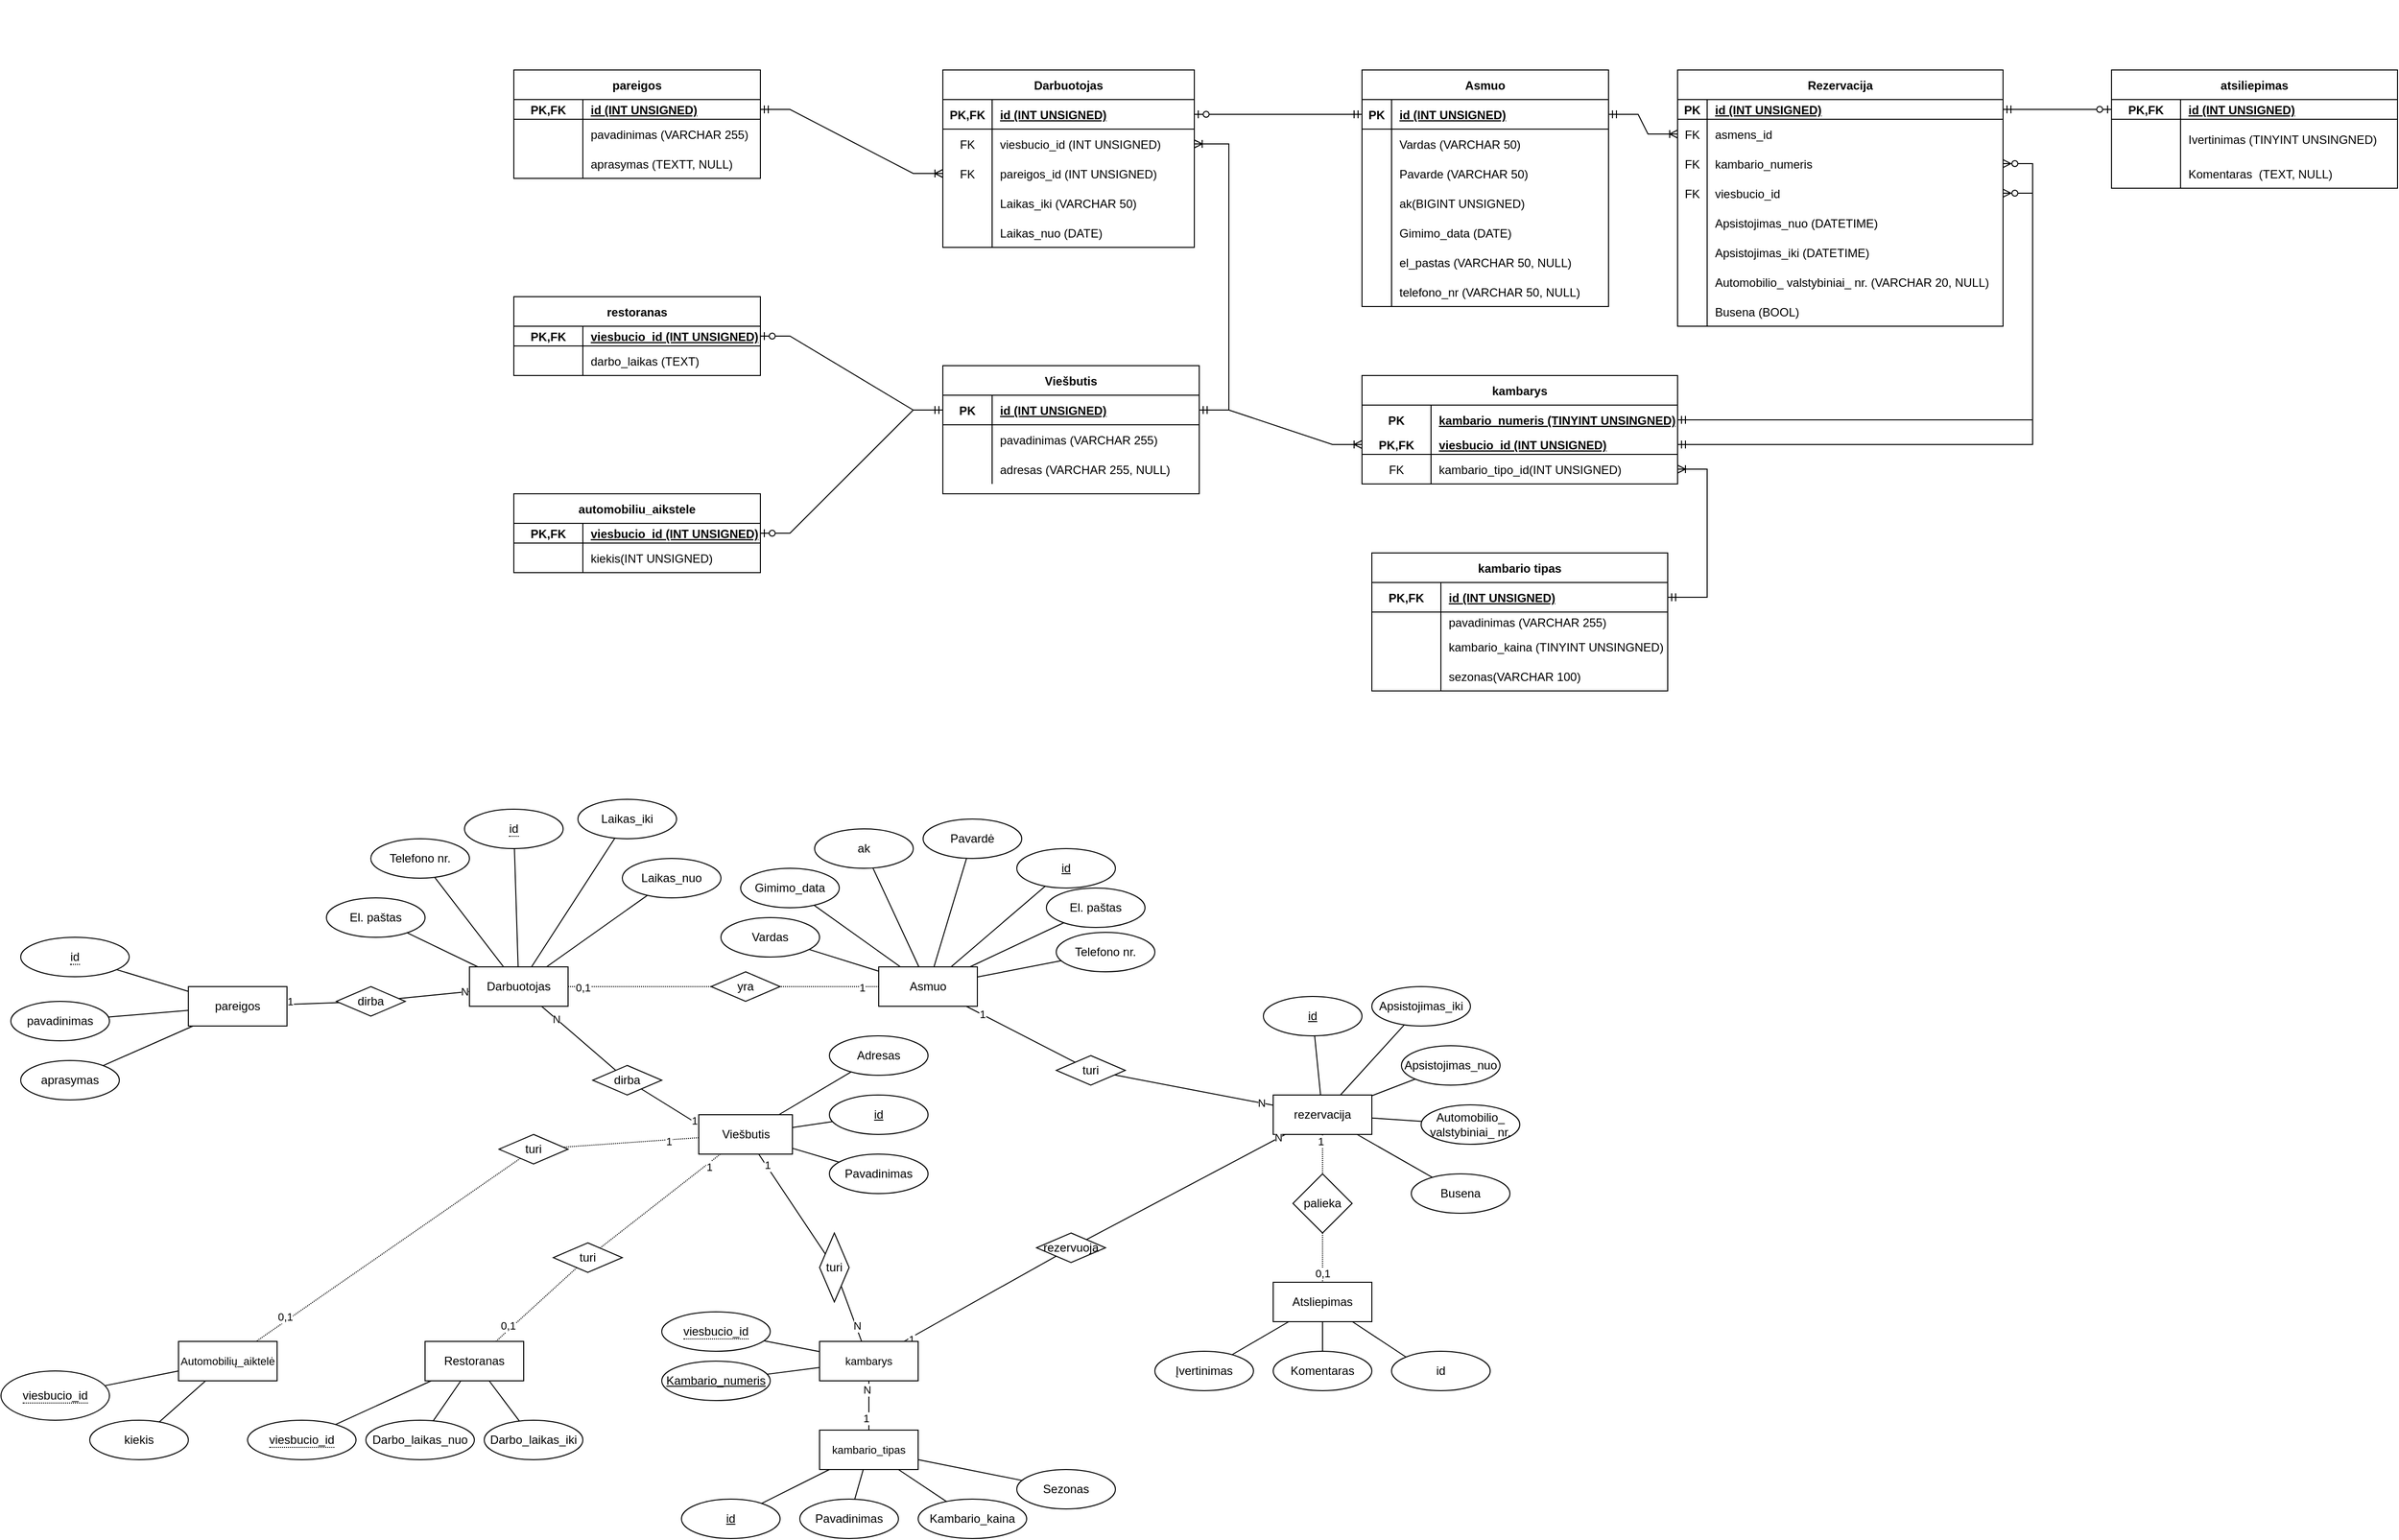 <mxfile version="18.0.2" type="google"><diagram id="ynRvT2Jtm9qAZMoBAfYX" name="Page-1"><mxGraphModel grid="1" page="1" gridSize="10" guides="1" tooltips="1" connect="1" arrows="1" fold="1" pageScale="1" pageWidth="850" pageHeight="1100" math="0" shadow="0"><root><mxCell id="0"/><mxCell id="1" parent="0"/><mxCell id="M7ufmOHex5Fr0LAAtWID-8" style="edgeStyle=none;rounded=0;orthogonalLoop=1;jettySize=auto;html=1;endArrow=none;endFill=0;" edge="1" parent="1" source="zFir2cN2vCgYmmHte-kS-1" target="STRm1Tn2kX0_VC9PZ9Zj-12"><mxGeometry relative="1" as="geometry"/></mxCell><mxCell id="M7ufmOHex5Fr0LAAtWID-9" style="edgeStyle=none;rounded=0;orthogonalLoop=1;jettySize=auto;html=1;endArrow=none;endFill=0;" edge="1" parent="1" source="zFir2cN2vCgYmmHte-kS-1" target="STRm1Tn2kX0_VC9PZ9Zj-27"><mxGeometry relative="1" as="geometry"/></mxCell><mxCell id="M7ufmOHex5Fr0LAAtWID-10" style="edgeStyle=none;rounded=0;orthogonalLoop=1;jettySize=auto;html=1;endArrow=none;endFill=0;" edge="1" parent="1" source="zFir2cN2vCgYmmHte-kS-1" target="STRm1Tn2kX0_VC9PZ9Zj-26"><mxGeometry relative="1" as="geometry"/></mxCell><mxCell id="M7ufmOHex5Fr0LAAtWID-30" style="edgeStyle=none;rounded=0;orthogonalLoop=1;jettySize=auto;html=1;endArrow=none;endFill=0;startArrow=none;" edge="1" parent="1" source="3usxvaB7d27uBe_MpQme-10" target="zFir2cN2vCgYmmHte-kS-3"><mxGeometry relative="1" as="geometry"/></mxCell><mxCell id="4FqjCIql_eUR8aYbAqPU-164" value="1" style="edgeLabel;html=1;align=center;verticalAlign=middle;resizable=0;points=[];" connectable="0" vertex="1" parent="M7ufmOHex5Fr0LAAtWID-30"><mxGeometry x="0.876" y="-3" relative="1" as="geometry"><mxPoint as="offset"/></mxGeometry></mxCell><mxCell id="M7ufmOHex5Fr0LAAtWID-49" style="edgeStyle=none;rounded=0;orthogonalLoop=1;jettySize=auto;html=1;endArrow=none;endFill=0;" edge="1" parent="1" source="zFir2cN2vCgYmmHte-kS-1" target="EjwrtJL_91L6DMFrlNTX-69"><mxGeometry relative="1" as="geometry"/></mxCell><mxCell id="M7ufmOHex5Fr0LAAtWID-51" value="N" style="edgeLabel;html=1;align=center;verticalAlign=middle;resizable=0;points=[];" connectable="0" vertex="1" parent="M7ufmOHex5Fr0LAAtWID-49"><mxGeometry x="-0.605" relative="1" as="geometry"><mxPoint as="offset"/></mxGeometry></mxCell><mxCell id="4FqjCIql_eUR8aYbAqPU-18" style="rounded=0;orthogonalLoop=1;jettySize=auto;html=1;endArrow=none;endFill=0;" edge="1" parent="1" source="zFir2cN2vCgYmmHte-kS-1" target="4FqjCIql_eUR8aYbAqPU-17"><mxGeometry relative="1" as="geometry"/></mxCell><mxCell id="4FqjCIql_eUR8aYbAqPU-19" style="edgeStyle=none;rounded=0;orthogonalLoop=1;jettySize=auto;html=1;endArrow=none;endFill=0;" edge="1" parent="1" source="zFir2cN2vCgYmmHte-kS-1" target="4FqjCIql_eUR8aYbAqPU-16"><mxGeometry relative="1" as="geometry"/></mxCell><mxCell id="zFir2cN2vCgYmmHte-kS-1" value="Darbuotojas" style="whiteSpace=wrap;html=1;align=center;" vertex="1" parent="1"><mxGeometry x="45" y="-620" width="100" height="40" as="geometry"/></mxCell><mxCell id="STRm1Tn2kX0_VC9PZ9Zj-63" style="edgeStyle=none;rounded=0;orthogonalLoop=1;jettySize=auto;html=1;endArrow=none;endFill=0;startArrow=none;" edge="1" parent="1" source="STRm1Tn2kX0_VC9PZ9Zj-68" target="zFir2cN2vCgYmmHte-kS-40"><mxGeometry relative="1" as="geometry"/></mxCell><mxCell id="STRm1Tn2kX0_VC9PZ9Zj-66" value="1" style="edgeLabel;html=1;align=center;verticalAlign=middle;resizable=0;points=[];" vertex="1" connectable="0" parent="STRm1Tn2kX0_VC9PZ9Zj-63"><mxGeometry x="0.918" y="1" relative="1" as="geometry"><mxPoint as="offset"/></mxGeometry></mxCell><mxCell id="M7ufmOHex5Fr0LAAtWID-23" style="edgeStyle=none;rounded=0;orthogonalLoop=1;jettySize=auto;html=1;endArrow=none;endFill=0;" edge="1" parent="1" source="zFir2cN2vCgYmmHte-kS-2" target="STRm1Tn2kX0_VC9PZ9Zj-61"><mxGeometry relative="1" as="geometry"/></mxCell><mxCell id="M7ufmOHex5Fr0LAAtWID-24" style="edgeStyle=none;rounded=0;orthogonalLoop=1;jettySize=auto;html=1;endArrow=none;endFill=0;" edge="1" parent="1" source="zFir2cN2vCgYmmHte-kS-2" target="zFir2cN2vCgYmmHte-kS-39"><mxGeometry relative="1" as="geometry"/></mxCell><mxCell id="M7ufmOHex5Fr0LAAtWID-25" style="edgeStyle=none;rounded=0;orthogonalLoop=1;jettySize=auto;html=1;endArrow=none;endFill=0;" edge="1" parent="1" source="zFir2cN2vCgYmmHte-kS-2" target="zFir2cN2vCgYmmHte-kS-38"><mxGeometry relative="1" as="geometry"/></mxCell><mxCell id="M7ufmOHex5Fr0LAAtWID-26" style="edgeStyle=none;rounded=0;orthogonalLoop=1;jettySize=auto;html=1;endArrow=none;endFill=0;" edge="1" parent="1" source="zFir2cN2vCgYmmHte-kS-2" target="zFir2cN2vCgYmmHte-kS-28"><mxGeometry relative="1" as="geometry"/></mxCell><mxCell id="M7ufmOHex5Fr0LAAtWID-39" style="edgeStyle=none;rounded=0;orthogonalLoop=1;jettySize=auto;html=1;dashed=1;dashPattern=1 1;endArrow=none;endFill=0;" edge="1" parent="1" source="zFir2cN2vCgYmmHte-kS-2" target="EjwrtJL_91L6DMFrlNTX-78"><mxGeometry relative="1" as="geometry"/></mxCell><mxCell id="M7ufmOHex5Fr0LAAtWID-41" value="1" style="edgeLabel;html=1;align=center;verticalAlign=middle;resizable=0;points=[];" connectable="0" vertex="1" parent="M7ufmOHex5Fr0LAAtWID-39"><mxGeometry x="-0.646" y="-2" relative="1" as="geometry"><mxPoint as="offset"/></mxGeometry></mxCell><mxCell id="3usxvaB7d27uBe_MpQme-61" style="edgeStyle=none;rounded=0;orthogonalLoop=1;jettySize=auto;html=1;startArrow=none;startFill=0;endArrow=none;endFill=0;" edge="1" parent="1" source="zFir2cN2vCgYmmHte-kS-2" target="3usxvaB7d27uBe_MpQme-59"><mxGeometry relative="1" as="geometry"/></mxCell><mxCell id="zFir2cN2vCgYmmHte-kS-2" value="rezervacija" style="whiteSpace=wrap;html=1;align=center;" vertex="1" parent="1"><mxGeometry x="860" y="-490" width="100" height="40" as="geometry"/></mxCell><mxCell id="M7ufmOHex5Fr0LAAtWID-11" style="edgeStyle=none;rounded=0;orthogonalLoop=1;jettySize=auto;html=1;endArrow=none;endFill=0;" edge="1" parent="1" source="zFir2cN2vCgYmmHte-kS-3" target="STRm1Tn2kX0_VC9PZ9Zj-16"><mxGeometry relative="1" as="geometry"/></mxCell><mxCell id="M7ufmOHex5Fr0LAAtWID-12" style="edgeStyle=none;rounded=0;orthogonalLoop=1;jettySize=auto;html=1;endArrow=none;endFill=0;" edge="1" parent="1" source="zFir2cN2vCgYmmHte-kS-3" target="STRm1Tn2kX0_VC9PZ9Zj-28"><mxGeometry relative="1" as="geometry"/></mxCell><mxCell id="M7ufmOHex5Fr0LAAtWID-13" style="edgeStyle=none;rounded=0;orthogonalLoop=1;jettySize=auto;html=1;endArrow=none;endFill=0;" edge="1" parent="1" source="zFir2cN2vCgYmmHte-kS-3" target="STRm1Tn2kX0_VC9PZ9Zj-29"><mxGeometry relative="1" as="geometry"/></mxCell><mxCell id="zFir2cN2vCgYmmHte-kS-3" value="pareigos" style="whiteSpace=wrap;html=1;align=center;" vertex="1" parent="1"><mxGeometry x="-240" y="-600" width="100" height="40" as="geometry"/></mxCell><mxCell id="zFir2cN2vCgYmmHte-kS-33" style="edgeStyle=orthogonalEdgeStyle;rounded=0;orthogonalLoop=1;jettySize=auto;html=1;exitX=0.5;exitY=1;exitDx=0;exitDy=0;entryX=1;entryY=0.5;entryDx=0;entryDy=0;strokeColor=none;" edge="1" parent="1" source="zFir2cN2vCgYmmHte-kS-20" target="zFir2cN2vCgYmmHte-kS-1"><mxGeometry relative="1" as="geometry"/></mxCell><mxCell id="M7ufmOHex5Fr0LAAtWID-14" style="edgeStyle=none;rounded=0;orthogonalLoop=1;jettySize=auto;html=1;endArrow=none;endFill=0;" edge="1" parent="1" source="zFir2cN2vCgYmmHte-kS-20" target="zFir2cN2vCgYmmHte-kS-22"><mxGeometry relative="1" as="geometry"/></mxCell><mxCell id="M7ufmOHex5Fr0LAAtWID-15" style="edgeStyle=none;rounded=0;orthogonalLoop=1;jettySize=auto;html=1;endArrow=none;endFill=0;" edge="1" parent="1" source="zFir2cN2vCgYmmHte-kS-20" target="zFir2cN2vCgYmmHte-kS-24"><mxGeometry relative="1" as="geometry"/></mxCell><mxCell id="M7ufmOHex5Fr0LAAtWID-16" style="edgeStyle=none;rounded=0;orthogonalLoop=1;jettySize=auto;html=1;endArrow=none;endFill=0;" edge="1" parent="1" source="zFir2cN2vCgYmmHte-kS-20" target="zFir2cN2vCgYmmHte-kS-27"><mxGeometry relative="1" as="geometry"/></mxCell><mxCell id="M7ufmOHex5Fr0LAAtWID-17" style="edgeStyle=none;rounded=0;orthogonalLoop=1;jettySize=auto;html=1;endArrow=none;endFill=0;" edge="1" parent="1" source="zFir2cN2vCgYmmHte-kS-20" target="zFir2cN2vCgYmmHte-kS-23"><mxGeometry relative="1" as="geometry"/></mxCell><mxCell id="M7ufmOHex5Fr0LAAtWID-19" style="edgeStyle=none;rounded=0;orthogonalLoop=1;jettySize=auto;html=1;endArrow=none;endFill=0;" edge="1" parent="1" source="zFir2cN2vCgYmmHte-kS-20" target="STRm1Tn2kX0_VC9PZ9Zj-7"><mxGeometry relative="1" as="geometry"/></mxCell><mxCell id="M7ufmOHex5Fr0LAAtWID-20" style="edgeStyle=none;rounded=0;orthogonalLoop=1;jettySize=auto;html=1;endArrow=none;endFill=0;" edge="1" parent="1" source="zFir2cN2vCgYmmHte-kS-20" target="zFir2cN2vCgYmmHte-kS-50"><mxGeometry relative="1" as="geometry"/></mxCell><mxCell id="M7ufmOHex5Fr0LAAtWID-21" style="edgeStyle=none;rounded=0;orthogonalLoop=1;jettySize=auto;html=1;endArrow=none;endFill=0;" edge="1" parent="1" source="zFir2cN2vCgYmmHte-kS-20" target="zFir2cN2vCgYmmHte-kS-49"><mxGeometry relative="1" as="geometry"/></mxCell><mxCell id="M7ufmOHex5Fr0LAAtWID-31" style="edgeStyle=none;rounded=0;orthogonalLoop=1;jettySize=auto;html=1;endArrow=none;endFill=0;dashed=1;dashPattern=1 1;" edge="1" parent="1" source="zFir2cN2vCgYmmHte-kS-20" target="EjwrtJL_91L6DMFrlNTX-20"><mxGeometry relative="1" as="geometry"/></mxCell><mxCell id="M7ufmOHex5Fr0LAAtWID-33" value="1" style="edgeLabel;html=1;align=center;verticalAlign=middle;resizable=0;points=[];" connectable="0" vertex="1" parent="M7ufmOHex5Fr0LAAtWID-31"><mxGeometry x="-0.66" y="1" relative="1" as="geometry"><mxPoint as="offset"/></mxGeometry></mxCell><mxCell id="M7ufmOHex5Fr0LAAtWID-35" style="edgeStyle=none;rounded=0;orthogonalLoop=1;jettySize=auto;html=1;endArrow=none;endFill=0;" edge="1" parent="1" source="zFir2cN2vCgYmmHte-kS-20" target="EjwrtJL_91L6DMFrlNTX-59"><mxGeometry relative="1" as="geometry"/></mxCell><mxCell id="M7ufmOHex5Fr0LAAtWID-37" value="1" style="edgeLabel;html=1;align=center;verticalAlign=middle;resizable=0;points=[];" connectable="0" vertex="1" parent="M7ufmOHex5Fr0LAAtWID-35"><mxGeometry x="-0.714" relative="1" as="geometry"><mxPoint as="offset"/></mxGeometry></mxCell><mxCell id="zFir2cN2vCgYmmHte-kS-20" value="Asmuo" style="whiteSpace=wrap;html=1;align=center;" vertex="1" parent="1"><mxGeometry x="460" y="-620" width="100" height="40" as="geometry"/></mxCell><mxCell id="zFir2cN2vCgYmmHte-kS-22" value="Vardas" style="ellipse;whiteSpace=wrap;html=1;align=center;" vertex="1" parent="1"><mxGeometry x="300" y="-670" width="100" height="40" as="geometry"/></mxCell><mxCell id="zFir2cN2vCgYmmHte-kS-23" value="Pavardė" style="ellipse;whiteSpace=wrap;html=1;align=center;" vertex="1" parent="1"><mxGeometry x="505" y="-770" width="100" height="40" as="geometry"/></mxCell><mxCell id="zFir2cN2vCgYmmHte-kS-24" value="Gimimo_data" style="ellipse;whiteSpace=wrap;html=1;align=center;" vertex="1" parent="1"><mxGeometry x="320" y="-720" width="100" height="40" as="geometry"/></mxCell><mxCell id="zFir2cN2vCgYmmHte-kS-27" value="ak&lt;br&gt;" style="ellipse;whiteSpace=wrap;html=1;align=center;fontStyle=0;" vertex="1" parent="1"><mxGeometry x="395" y="-760" width="100" height="40" as="geometry"/></mxCell><mxCell id="zFir2cN2vCgYmmHte-kS-28" value="Automobilio_ valstybiniai_ nr." style="ellipse;whiteSpace=wrap;html=1;align=center;" vertex="1" parent="1"><mxGeometry x="1010" y="-480" width="100" height="40" as="geometry"/></mxCell><mxCell id="M7ufmOHex5Fr0LAAtWID-27" style="edgeStyle=none;rounded=0;orthogonalLoop=1;jettySize=auto;html=1;endArrow=none;endFill=0;" edge="1" parent="1" source="zFir2cN2vCgYmmHte-kS-29" target="zFir2cN2vCgYmmHte-kS-36"><mxGeometry relative="1" as="geometry"/></mxCell><mxCell id="M7ufmOHex5Fr0LAAtWID-28" style="edgeStyle=none;rounded=0;orthogonalLoop=1;jettySize=auto;html=1;endArrow=none;endFill=0;" edge="1" parent="1" source="zFir2cN2vCgYmmHte-kS-29" target="zFir2cN2vCgYmmHte-kS-37"><mxGeometry relative="1" as="geometry"/></mxCell><mxCell id="M7ufmOHex5Fr0LAAtWID-29" style="edgeStyle=none;rounded=0;orthogonalLoop=1;jettySize=auto;html=1;endArrow=none;endFill=0;" edge="1" parent="1" source="zFir2cN2vCgYmmHte-kS-29" target="STRm1Tn2kX0_VC9PZ9Zj-38"><mxGeometry relative="1" as="geometry"/></mxCell><mxCell id="M7ufmOHex5Fr0LAAtWID-56" style="edgeStyle=none;rounded=0;orthogonalLoop=1;jettySize=auto;html=1;endArrow=none;endFill=0;" edge="1" parent="1" source="zFir2cN2vCgYmmHte-kS-29" target="EjwrtJL_91L6DMFrlNTX-119"><mxGeometry relative="1" as="geometry"/></mxCell><mxCell id="M7ufmOHex5Fr0LAAtWID-59" value="1" style="edgeLabel;html=1;align=center;verticalAlign=middle;resizable=0;points=[];" connectable="0" vertex="1" parent="M7ufmOHex5Fr0LAAtWID-56"><mxGeometry x="-0.786" y="1" relative="1" as="geometry"><mxPoint as="offset"/></mxGeometry></mxCell><mxCell id="M7ufmOHex5Fr0LAAtWID-60" style="edgeStyle=none;rounded=0;orthogonalLoop=1;jettySize=auto;html=1;endArrow=none;endFill=0;dashed=1;dashPattern=1 1;" edge="1" parent="1" source="zFir2cN2vCgYmmHte-kS-29" target="EjwrtJL_91L6DMFrlNTX-106"><mxGeometry relative="1" as="geometry"/></mxCell><mxCell id="M7ufmOHex5Fr0LAAtWID-63" value="1" style="edgeLabel;html=1;align=center;verticalAlign=middle;resizable=0;points=[];" connectable="0" vertex="1" parent="M7ufmOHex5Fr0LAAtWID-60"><mxGeometry x="-0.774" y="3" relative="1" as="geometry"><mxPoint as="offset"/></mxGeometry></mxCell><mxCell id="M7ufmOHex5Fr0LAAtWID-69" style="edgeStyle=none;rounded=0;orthogonalLoop=1;jettySize=auto;html=1;endArrow=none;endFill=0;dashed=1;dashPattern=1 1;" edge="1" parent="1" source="zFir2cN2vCgYmmHte-kS-29" target="EjwrtJL_91L6DMFrlNTX-96"><mxGeometry relative="1" as="geometry"/></mxCell><mxCell id="M7ufmOHex5Fr0LAAtWID-73" value="1" style="edgeLabel;html=1;align=center;verticalAlign=middle;resizable=0;points=[];" connectable="0" vertex="1" parent="M7ufmOHex5Fr0LAAtWID-69"><mxGeometry x="-0.547" y="1" relative="1" as="geometry"><mxPoint as="offset"/></mxGeometry></mxCell><mxCell id="zFir2cN2vCgYmmHte-kS-29" value="Viešbutis" style="whiteSpace=wrap;html=1;align=center;" vertex="1" parent="1"><mxGeometry x="277.5" y="-470" width="95" height="40" as="geometry"/></mxCell><mxCell id="M7ufmOHex5Fr0LAAtWID-71" style="edgeStyle=none;rounded=0;orthogonalLoop=1;jettySize=auto;html=1;endArrow=none;endFill=0;" edge="1" parent="1" source="zFir2cN2vCgYmmHte-kS-35" target="zFir2cN2vCgYmmHte-kS-45"><mxGeometry relative="1" as="geometry"/></mxCell><mxCell id="4FqjCIql_eUR8aYbAqPU-143" style="edgeStyle=none;rounded=0;orthogonalLoop=1;jettySize=auto;html=1;endArrow=none;endFill=0;" edge="1" parent="1" source="zFir2cN2vCgYmmHte-kS-35" target="4FqjCIql_eUR8aYbAqPU-142"><mxGeometry relative="1" as="geometry"/></mxCell><mxCell id="zFir2cN2vCgYmmHte-kS-35" value="Automobilių_aiktelė" style="whiteSpace=wrap;html=1;align=center;fontFamily=Helvetica;fontSize=11;fontColor=default;" vertex="1" parent="1"><mxGeometry x="-250" y="-240" width="100" height="40" as="geometry"/></mxCell><mxCell id="zFir2cN2vCgYmmHte-kS-36" value="Pavadinimas" style="ellipse;whiteSpace=wrap;html=1;align=center;" vertex="1" parent="1"><mxGeometry x="410" y="-430" width="100" height="40" as="geometry"/></mxCell><mxCell id="zFir2cN2vCgYmmHte-kS-37" value="Adresas" style="ellipse;whiteSpace=wrap;html=1;align=center;" vertex="1" parent="1"><mxGeometry x="410" y="-550" width="100" height="40" as="geometry"/></mxCell><mxCell id="zFir2cN2vCgYmmHte-kS-38" value="Apsistojimas_nuo" style="ellipse;whiteSpace=wrap;html=1;align=center;" vertex="1" parent="1"><mxGeometry x="990" y="-540" width="100" height="40" as="geometry"/></mxCell><mxCell id="zFir2cN2vCgYmmHte-kS-39" value="Apsistojimas_iki" style="ellipse;whiteSpace=wrap;html=1;align=center;" vertex="1" parent="1"><mxGeometry x="960" y="-600" width="100" height="40" as="geometry"/></mxCell><mxCell id="STRm1Tn2kX0_VC9PZ9Zj-44" style="edgeStyle=none;rounded=0;orthogonalLoop=1;jettySize=auto;html=1;endArrow=none;endFill=0;" edge="1" parent="1" source="zFir2cN2vCgYmmHte-kS-40" target="STRm1Tn2kX0_VC9PZ9Zj-43"><mxGeometry relative="1" as="geometry"/></mxCell><mxCell id="4FqjCIql_eUR8aYbAqPU-165" value="N" style="edgeLabel;html=1;align=center;verticalAlign=middle;resizable=0;points=[];" connectable="0" vertex="1" parent="STRm1Tn2kX0_VC9PZ9Zj-44"><mxGeometry x="-0.645" y="-2" relative="1" as="geometry"><mxPoint as="offset"/></mxGeometry></mxCell><mxCell id="4FqjCIql_eUR8aYbAqPU-166" value="1" style="edgeLabel;html=1;align=center;verticalAlign=middle;resizable=0;points=[];" connectable="0" vertex="1" parent="STRm1Tn2kX0_VC9PZ9Zj-44"><mxGeometry x="0.521" y="-3" relative="1" as="geometry"><mxPoint as="offset"/></mxGeometry></mxCell><mxCell id="STRm1Tn2kX0_VC9PZ9Zj-57" style="edgeStyle=none;rounded=0;orthogonalLoop=1;jettySize=auto;html=1;endArrow=none;endFill=0;" edge="1" parent="1" source="zFir2cN2vCgYmmHte-kS-40" target="STRm1Tn2kX0_VC9PZ9Zj-56"><mxGeometry relative="1" as="geometry"/></mxCell><mxCell id="M7ufmOHex5Fr0LAAtWID-53" style="edgeStyle=none;rounded=0;orthogonalLoop=1;jettySize=auto;html=1;endArrow=none;endFill=0;" edge="1" parent="1" source="zFir2cN2vCgYmmHte-kS-40" target="zFir2cN2vCgYmmHte-kS-42"><mxGeometry relative="1" as="geometry"/></mxCell><mxCell id="zFir2cN2vCgYmmHte-kS-40" value="kambarys" style="whiteSpace=wrap;html=1;align=center;fontFamily=Helvetica;fontSize=11;fontColor=default;" vertex="1" parent="1"><mxGeometry x="400" y="-240" width="100" height="40" as="geometry"/></mxCell><mxCell id="zFir2cN2vCgYmmHte-kS-42" value="Kambario_numeris" style="ellipse;whiteSpace=wrap;html=1;align=center;fontStyle=4" vertex="1" parent="1"><mxGeometry x="240" y="-220" width="110" height="40" as="geometry"/></mxCell><mxCell id="STRm1Tn2kX0_VC9PZ9Zj-54" style="edgeStyle=none;rounded=0;orthogonalLoop=1;jettySize=auto;html=1;endArrow=none;endFill=0;" edge="1" parent="1" source="zFir2cN2vCgYmmHte-kS-44" target="STRm1Tn2kX0_VC9PZ9Zj-51"><mxGeometry relative="1" as="geometry"/></mxCell><mxCell id="M7ufmOHex5Fr0LAAtWID-65" style="edgeStyle=none;rounded=0;orthogonalLoop=1;jettySize=auto;html=1;endArrow=none;endFill=0;" edge="1" parent="1" source="zFir2cN2vCgYmmHte-kS-44" target="zFir2cN2vCgYmmHte-kS-51"><mxGeometry relative="1" as="geometry"/></mxCell><mxCell id="M7ufmOHex5Fr0LAAtWID-66" style="edgeStyle=none;rounded=0;orthogonalLoop=1;jettySize=auto;html=1;endArrow=none;endFill=0;" edge="1" parent="1" source="zFir2cN2vCgYmmHte-kS-44" target="zFir2cN2vCgYmmHte-kS-52"><mxGeometry relative="1" as="geometry"/></mxCell><mxCell id="zFir2cN2vCgYmmHte-kS-44" value="Restoranas" style="whiteSpace=wrap;html=1;align=center;" vertex="1" parent="1"><mxGeometry y="-240" width="100" height="40" as="geometry"/></mxCell><mxCell id="zFir2cN2vCgYmmHte-kS-45" value="kiekis" style="ellipse;whiteSpace=wrap;html=1;align=center;" vertex="1" parent="1"><mxGeometry x="-340" y="-160" width="100" height="40" as="geometry"/></mxCell><mxCell id="M7ufmOHex5Fr0LAAtWID-44" style="edgeStyle=none;rounded=0;orthogonalLoop=1;jettySize=auto;html=1;entryX=0;entryY=0;entryDx=0;entryDy=0;endArrow=none;endFill=0;" edge="1" parent="1" source="zFir2cN2vCgYmmHte-kS-46" target="EjwrtJL_91L6DMFrlNTX-130"><mxGeometry relative="1" as="geometry"/></mxCell><mxCell id="M7ufmOHex5Fr0LAAtWID-45" style="edgeStyle=none;rounded=0;orthogonalLoop=1;jettySize=auto;html=1;endArrow=none;endFill=0;" edge="1" parent="1" source="zFir2cN2vCgYmmHte-kS-46" target="zFir2cN2vCgYmmHte-kS-48"><mxGeometry relative="1" as="geometry"/></mxCell><mxCell id="M7ufmOHex5Fr0LAAtWID-46" style="edgeStyle=none;rounded=0;orthogonalLoop=1;jettySize=auto;html=1;endArrow=none;endFill=0;" edge="1" parent="1" source="zFir2cN2vCgYmmHte-kS-46" target="zFir2cN2vCgYmmHte-kS-47"><mxGeometry relative="1" as="geometry"/></mxCell><mxCell id="zFir2cN2vCgYmmHte-kS-46" value="Atsliepimas" style="whiteSpace=wrap;html=1;align=center;" vertex="1" parent="1"><mxGeometry x="860" y="-300" width="100" height="40" as="geometry"/></mxCell><mxCell id="zFir2cN2vCgYmmHte-kS-47" value="Įvertinimas" style="ellipse;whiteSpace=wrap;html=1;align=center;" vertex="1" parent="1"><mxGeometry x="740" y="-230" width="100" height="40" as="geometry"/></mxCell><mxCell id="zFir2cN2vCgYmmHte-kS-48" value="Komentaras" style="ellipse;whiteSpace=wrap;html=1;align=center;" vertex="1" parent="1"><mxGeometry x="860" y="-230" width="100" height="40" as="geometry"/></mxCell><mxCell id="zFir2cN2vCgYmmHte-kS-49" value="Telefono nr." style="ellipse;whiteSpace=wrap;html=1;align=center;" vertex="1" parent="1"><mxGeometry x="640" y="-655" width="100" height="40" as="geometry"/></mxCell><mxCell id="zFir2cN2vCgYmmHte-kS-50" value="El. paštas" style="ellipse;whiteSpace=wrap;html=1;align=center;" vertex="1" parent="1"><mxGeometry x="630" y="-700" width="100" height="40" as="geometry"/></mxCell><mxCell id="zFir2cN2vCgYmmHte-kS-51" value="Darbo_laikas_nuo" style="ellipse;whiteSpace=wrap;html=1;align=center;" vertex="1" parent="1"><mxGeometry x="-60" y="-160" width="110" height="40" as="geometry"/></mxCell><mxCell id="zFir2cN2vCgYmmHte-kS-52" value="Darbo_laikas_iki" style="ellipse;whiteSpace=wrap;html=1;align=center;" vertex="1" parent="1"><mxGeometry x="60" y="-160" width="100" height="40" as="geometry"/></mxCell><mxCell id="EjwrtJL_91L6DMFrlNTX-8" style="edgeStyle=none;rounded=0;orthogonalLoop=1;jettySize=auto;html=1;exitX=0.5;exitY=0;exitDx=0;exitDy=0;endArrow=none;endFill=0;" edge="1" parent="1"><mxGeometry relative="1" as="geometry"><mxPoint x="310" y="-630" as="sourcePoint"/><mxPoint x="310" y="-630" as="targetPoint"/></mxGeometry></mxCell><mxCell id="EjwrtJL_91L6DMFrlNTX-9" style="edgeStyle=none;rounded=0;orthogonalLoop=1;jettySize=auto;html=1;exitX=1;exitY=1;exitDx=0;exitDy=0;endArrow=none;endFill=0;" edge="1" parent="1"><mxGeometry relative="1" as="geometry"><mxPoint x="345.355" y="-595.858" as="sourcePoint"/><mxPoint x="345.355" y="-595.858" as="targetPoint"/></mxGeometry></mxCell><mxCell id="M7ufmOHex5Fr0LAAtWID-36" style="edgeStyle=none;rounded=0;orthogonalLoop=1;jettySize=auto;html=1;endArrow=none;endFill=0;" edge="1" parent="1" source="EjwrtJL_91L6DMFrlNTX-59" target="zFir2cN2vCgYmmHte-kS-2"><mxGeometry relative="1" as="geometry"/></mxCell><mxCell id="M7ufmOHex5Fr0LAAtWID-38" value="N" style="edgeLabel;html=1;align=center;verticalAlign=middle;resizable=0;points=[];" connectable="0" vertex="1" parent="M7ufmOHex5Fr0LAAtWID-36"><mxGeometry x="0.847" relative="1" as="geometry"><mxPoint as="offset"/></mxGeometry></mxCell><mxCell id="EjwrtJL_91L6DMFrlNTX-59" value="turi" style="shape=rhombus;perimeter=rhombusPerimeter;whiteSpace=wrap;html=1;align=center;" vertex="1" parent="1"><mxGeometry x="640" y="-530" width="70" height="30" as="geometry"/></mxCell><mxCell id="M7ufmOHex5Fr0LAAtWID-50" style="edgeStyle=none;rounded=0;orthogonalLoop=1;jettySize=auto;html=1;entryX=0;entryY=0.25;entryDx=0;entryDy=0;endArrow=none;endFill=0;" edge="1" parent="1" source="EjwrtJL_91L6DMFrlNTX-69" target="zFir2cN2vCgYmmHte-kS-29"><mxGeometry relative="1" as="geometry"/></mxCell><mxCell id="M7ufmOHex5Fr0LAAtWID-52" value="1" style="edgeLabel;html=1;align=center;verticalAlign=middle;resizable=0;points=[];" connectable="0" vertex="1" parent="M7ufmOHex5Fr0LAAtWID-50"><mxGeometry x="0.822" y="1" relative="1" as="geometry"><mxPoint as="offset"/></mxGeometry></mxCell><mxCell id="EjwrtJL_91L6DMFrlNTX-69" value="dirba" style="shape=rhombus;perimeter=rhombusPerimeter;whiteSpace=wrap;html=1;align=center;" vertex="1" parent="1"><mxGeometry x="170" y="-520" width="70" height="30" as="geometry"/></mxCell><mxCell id="EjwrtJL_91L6DMFrlNTX-73" style="edgeStyle=none;rounded=0;orthogonalLoop=1;jettySize=auto;html=1;exitX=0.5;exitY=1;exitDx=0;exitDy=0;dashed=1;dashPattern=1 1;endArrow=none;endFill=0;" edge="1" parent="1" source="EjwrtJL_91L6DMFrlNTX-69" target="EjwrtJL_91L6DMFrlNTX-69"><mxGeometry relative="1" as="geometry"/></mxCell><mxCell id="M7ufmOHex5Fr0LAAtWID-40" style="edgeStyle=none;rounded=0;orthogonalLoop=1;jettySize=auto;html=1;dashed=1;dashPattern=1 1;endArrow=none;endFill=0;" edge="1" parent="1" source="EjwrtJL_91L6DMFrlNTX-78" target="zFir2cN2vCgYmmHte-kS-46"><mxGeometry relative="1" as="geometry"/></mxCell><mxCell id="M7ufmOHex5Fr0LAAtWID-42" value="0,1" style="edgeLabel;html=1;align=center;verticalAlign=middle;resizable=0;points=[];" connectable="0" vertex="1" parent="M7ufmOHex5Fr0LAAtWID-40"><mxGeometry x="0.642" relative="1" as="geometry"><mxPoint as="offset"/></mxGeometry></mxCell><mxCell id="EjwrtJL_91L6DMFrlNTX-78" value="palieka&lt;br&gt;" style="shape=rhombus;perimeter=rhombusPerimeter;whiteSpace=wrap;html=1;align=center;direction=south;" vertex="1" parent="1"><mxGeometry x="880" y="-410" width="60" height="60" as="geometry"/></mxCell><mxCell id="EjwrtJL_91L6DMFrlNTX-86" style="edgeStyle=none;rounded=0;orthogonalLoop=1;jettySize=auto;html=1;exitX=1;exitY=0;exitDx=0;exitDy=0;endArrow=none;endFill=0;" edge="1" parent="1" source="EjwrtJL_91L6DMFrlNTX-69" target="EjwrtJL_91L6DMFrlNTX-69"><mxGeometry relative="1" as="geometry"/></mxCell><mxCell id="M7ufmOHex5Fr0LAAtWID-70" style="edgeStyle=none;rounded=0;orthogonalLoop=1;jettySize=auto;html=1;endArrow=none;endFill=0;dashed=1;dashPattern=1 1;" edge="1" parent="1" source="EjwrtJL_91L6DMFrlNTX-96" target="zFir2cN2vCgYmmHte-kS-35"><mxGeometry relative="1" as="geometry"/></mxCell><mxCell id="M7ufmOHex5Fr0LAAtWID-74" value="0,1" style="edgeLabel;html=1;align=center;verticalAlign=middle;resizable=0;points=[];" connectable="0" vertex="1" parent="M7ufmOHex5Fr0LAAtWID-70"><mxGeometry x="0.768" y="-4" relative="1" as="geometry"><mxPoint as="offset"/></mxGeometry></mxCell><mxCell id="EjwrtJL_91L6DMFrlNTX-96" value="turi" style="shape=rhombus;perimeter=rhombusPerimeter;whiteSpace=wrap;html=1;align=center;" vertex="1" parent="1"><mxGeometry x="75" y="-450" width="70" height="30" as="geometry"/></mxCell><mxCell id="EjwrtJL_91L6DMFrlNTX-103" style="edgeStyle=none;rounded=0;orthogonalLoop=1;jettySize=auto;html=1;exitX=0.75;exitY=1;exitDx=0;exitDy=0;endArrow=none;endFill=0;" edge="1" parent="1" source="zFir2cN2vCgYmmHte-kS-44" target="zFir2cN2vCgYmmHte-kS-44"><mxGeometry relative="1" as="geometry"/></mxCell><mxCell id="M7ufmOHex5Fr0LAAtWID-61" style="edgeStyle=none;rounded=0;orthogonalLoop=1;jettySize=auto;html=1;endArrow=none;endFill=0;dashed=1;dashPattern=1 1;" edge="1" parent="1" source="EjwrtJL_91L6DMFrlNTX-106" target="zFir2cN2vCgYmmHte-kS-44"><mxGeometry relative="1" as="geometry"/></mxCell><mxCell id="M7ufmOHex5Fr0LAAtWID-62" value="0,1" style="edgeLabel;html=1;align=center;verticalAlign=middle;resizable=0;points=[];" connectable="0" vertex="1" parent="M7ufmOHex5Fr0LAAtWID-61"><mxGeometry x="0.643" y="-4" relative="1" as="geometry"><mxPoint as="offset"/></mxGeometry></mxCell><mxCell id="EjwrtJL_91L6DMFrlNTX-106" value="turi" style="shape=rhombus;perimeter=rhombusPerimeter;whiteSpace=wrap;html=1;align=center;" vertex="1" parent="1"><mxGeometry x="130" y="-340" width="70" height="30" as="geometry"/></mxCell><mxCell id="EjwrtJL_91L6DMFrlNTX-110" style="edgeStyle=none;rounded=0;orthogonalLoop=1;jettySize=auto;html=1;exitX=1;exitY=0.5;exitDx=0;exitDy=0;endArrow=none;endFill=0;" edge="1" parent="1" source="zFir2cN2vCgYmmHte-kS-51" target="zFir2cN2vCgYmmHte-kS-51"><mxGeometry relative="1" as="geometry"/></mxCell><mxCell id="M7ufmOHex5Fr0LAAtWID-57" style="edgeStyle=none;rounded=0;orthogonalLoop=1;jettySize=auto;html=1;endArrow=none;endFill=0;" edge="1" parent="1" source="EjwrtJL_91L6DMFrlNTX-119" target="zFir2cN2vCgYmmHte-kS-40"><mxGeometry relative="1" as="geometry"/></mxCell><mxCell id="M7ufmOHex5Fr0LAAtWID-58" value="N" style="edgeLabel;html=1;align=center;verticalAlign=middle;resizable=0;points=[];" connectable="0" vertex="1" parent="M7ufmOHex5Fr0LAAtWID-57"><mxGeometry x="0.444" y="1" relative="1" as="geometry"><mxPoint as="offset"/></mxGeometry></mxCell><mxCell id="EjwrtJL_91L6DMFrlNTX-119" value="turi" style="shape=rhombus;perimeter=rhombusPerimeter;whiteSpace=wrap;html=1;align=center;direction=south;" vertex="1" parent="1"><mxGeometry x="400" y="-350" width="30" height="70" as="geometry"/></mxCell><mxCell id="EjwrtJL_91L6DMFrlNTX-123" style="edgeStyle=none;rounded=0;orthogonalLoop=1;jettySize=auto;html=1;exitX=0.5;exitY=1;exitDx=0;exitDy=0;endArrow=none;endFill=0;" edge="1" parent="1" source="EjwrtJL_91L6DMFrlNTX-119" target="EjwrtJL_91L6DMFrlNTX-119"><mxGeometry relative="1" as="geometry"/></mxCell><mxCell id="M7ufmOHex5Fr0LAAtWID-32" style="edgeStyle=none;rounded=0;orthogonalLoop=1;jettySize=auto;html=1;endArrow=none;endFill=0;dashed=1;dashPattern=1 1;" edge="1" parent="1" source="EjwrtJL_91L6DMFrlNTX-20" target="zFir2cN2vCgYmmHte-kS-1"><mxGeometry relative="1" as="geometry"/></mxCell><mxCell id="M7ufmOHex5Fr0LAAtWID-34" value="0,1" style="edgeLabel;html=1;align=center;verticalAlign=middle;resizable=0;points=[];" connectable="0" vertex="1" parent="M7ufmOHex5Fr0LAAtWID-32"><mxGeometry x="0.798" y="1" relative="1" as="geometry"><mxPoint as="offset"/></mxGeometry></mxCell><mxCell id="EjwrtJL_91L6DMFrlNTX-20" value="yra" style="shape=rhombus;perimeter=rhombusPerimeter;whiteSpace=wrap;html=1;align=center;" vertex="1" parent="1"><mxGeometry x="290" y="-615" width="70" height="30" as="geometry"/></mxCell><mxCell id="EjwrtJL_91L6DMFrlNTX-130" value="id" style="ellipse;whiteSpace=wrap;html=1;align=center;" vertex="1" parent="1"><mxGeometry x="980" y="-230" width="100" height="40" as="geometry"/></mxCell><mxCell id="STRm1Tn2kX0_VC9PZ9Zj-7" value="id" style="ellipse;whiteSpace=wrap;html=1;align=center;fontStyle=4;" vertex="1" parent="1"><mxGeometry x="600" y="-740" width="100" height="40" as="geometry"/></mxCell><mxCell id="STRm1Tn2kX0_VC9PZ9Zj-12" value="&lt;span style=&quot;border-bottom: 1px dotted&quot;&gt;id&lt;/span&gt;" style="ellipse;whiteSpace=wrap;html=1;align=center;" vertex="1" parent="1"><mxGeometry x="40" y="-780" width="100" height="40" as="geometry"/></mxCell><mxCell id="STRm1Tn2kX0_VC9PZ9Zj-16" value="&lt;span style=&quot;border-bottom: 1px dotted&quot;&gt;id&lt;/span&gt;" style="ellipse;whiteSpace=wrap;html=1;align=center;" vertex="1" parent="1"><mxGeometry x="-410" y="-650" width="110" height="40" as="geometry"/></mxCell><mxCell id="STRm1Tn2kX0_VC9PZ9Zj-24" style="edgeStyle=none;rounded=0;orthogonalLoop=1;jettySize=auto;html=1;exitX=0.5;exitY=1;exitDx=0;exitDy=0;endArrow=none;endFill=0;" edge="1" parent="1" source="zFir2cN2vCgYmmHte-kS-45" target="zFir2cN2vCgYmmHte-kS-45"><mxGeometry relative="1" as="geometry"/></mxCell><mxCell id="STRm1Tn2kX0_VC9PZ9Zj-26" value="Laikas_nuo&lt;br&gt;" style="ellipse;whiteSpace=wrap;html=1;align=center;" vertex="1" parent="1"><mxGeometry x="200" y="-730" width="100" height="40" as="geometry"/></mxCell><mxCell id="STRm1Tn2kX0_VC9PZ9Zj-27" value="Laikas_iki" style="ellipse;whiteSpace=wrap;html=1;align=center;" vertex="1" parent="1"><mxGeometry x="155" y="-790" width="100" height="40" as="geometry"/></mxCell><mxCell id="STRm1Tn2kX0_VC9PZ9Zj-28" value="pavadinimas" style="ellipse;whiteSpace=wrap;html=1;align=center;" vertex="1" parent="1"><mxGeometry x="-420" y="-585" width="100" height="40" as="geometry"/></mxCell><mxCell id="STRm1Tn2kX0_VC9PZ9Zj-29" value="aprasymas" style="ellipse;whiteSpace=wrap;html=1;align=center;" vertex="1" parent="1"><mxGeometry x="-410" y="-525" width="100" height="40" as="geometry"/></mxCell><mxCell id="STRm1Tn2kX0_VC9PZ9Zj-38" value="id" style="ellipse;whiteSpace=wrap;html=1;align=center;fontStyle=4;" vertex="1" parent="1"><mxGeometry x="410" y="-490" width="100" height="40" as="geometry"/></mxCell><mxCell id="STRm1Tn2kX0_VC9PZ9Zj-46" style="edgeStyle=none;rounded=0;orthogonalLoop=1;jettySize=auto;html=1;endArrow=none;endFill=0;" edge="1" parent="1" source="STRm1Tn2kX0_VC9PZ9Zj-43" target="STRm1Tn2kX0_VC9PZ9Zj-45"><mxGeometry relative="1" as="geometry"/></mxCell><mxCell id="STRm1Tn2kX0_VC9PZ9Zj-48" style="edgeStyle=none;rounded=0;orthogonalLoop=1;jettySize=auto;html=1;endArrow=none;endFill=0;" edge="1" parent="1" source="STRm1Tn2kX0_VC9PZ9Zj-43" target="STRm1Tn2kX0_VC9PZ9Zj-47"><mxGeometry relative="1" as="geometry"/></mxCell><mxCell id="M7ufmOHex5Fr0LAAtWID-75" style="edgeStyle=none;rounded=0;orthogonalLoop=1;jettySize=auto;html=1;endArrow=none;endFill=0;" edge="1" parent="1" source="STRm1Tn2kX0_VC9PZ9Zj-43" target="STRm1Tn2kX0_VC9PZ9Zj-73"><mxGeometry relative="1" as="geometry"/></mxCell><mxCell id="3usxvaB7d27uBe_MpQme-63" style="edgeStyle=none;rounded=0;orthogonalLoop=1;jettySize=auto;html=1;startArrow=none;startFill=0;endArrow=none;endFill=0;" edge="1" parent="1" source="STRm1Tn2kX0_VC9PZ9Zj-43" target="3usxvaB7d27uBe_MpQme-62"><mxGeometry relative="1" as="geometry"/></mxCell><mxCell id="STRm1Tn2kX0_VC9PZ9Zj-43" value="kambario_tipas" style="whiteSpace=wrap;html=1;align=center;fontFamily=Helvetica;fontSize=11;fontColor=default;" vertex="1" parent="1"><mxGeometry x="400" y="-150" width="100" height="40" as="geometry"/></mxCell><mxCell id="STRm1Tn2kX0_VC9PZ9Zj-45" value="id" style="ellipse;whiteSpace=wrap;html=1;align=center;fontStyle=4" vertex="1" parent="1"><mxGeometry x="260" y="-80" width="100" height="40" as="geometry"/></mxCell><mxCell id="STRm1Tn2kX0_VC9PZ9Zj-47" value="Pavadinimas" style="ellipse;whiteSpace=wrap;html=1;align=center;" vertex="1" parent="1"><mxGeometry x="380" y="-80" width="100" height="40" as="geometry"/></mxCell><mxCell id="STRm1Tn2kX0_VC9PZ9Zj-51" value="&lt;span style=&quot;border-bottom: 1px dotted&quot;&gt;viesbucio_id&lt;/span&gt;" style="ellipse;whiteSpace=wrap;html=1;align=center;" vertex="1" parent="1"><mxGeometry x="-180" y="-160" width="110" height="40" as="geometry"/></mxCell><mxCell id="STRm1Tn2kX0_VC9PZ9Zj-56" value="&lt;span style=&quot;border-bottom: 1px dotted&quot;&gt;viesbucio_id&lt;/span&gt;" style="ellipse;whiteSpace=wrap;html=1;align=center;" vertex="1" parent="1"><mxGeometry x="240" y="-270" width="110" height="40" as="geometry"/></mxCell><mxCell id="STRm1Tn2kX0_VC9PZ9Zj-61" value="id" style="ellipse;whiteSpace=wrap;html=1;align=center;fontStyle=4;" vertex="1" parent="1"><mxGeometry x="850" y="-590" width="100" height="40" as="geometry"/></mxCell><mxCell id="STRm1Tn2kX0_VC9PZ9Zj-68" value="rezervuoja" style="shape=rhombus;perimeter=rhombusPerimeter;whiteSpace=wrap;html=1;align=center;" vertex="1" parent="1"><mxGeometry x="620" y="-350" width="70" height="30" as="geometry"/></mxCell><mxCell id="STRm1Tn2kX0_VC9PZ9Zj-69" value="" style="edgeStyle=none;rounded=0;orthogonalLoop=1;jettySize=auto;html=1;endArrow=none;endFill=0;" edge="1" parent="1" source="zFir2cN2vCgYmmHte-kS-2" target="STRm1Tn2kX0_VC9PZ9Zj-68"><mxGeometry relative="1" as="geometry"><mxPoint x="751.667" y="-410" as="sourcePoint"/><mxPoint x="468.333" y="-210" as="targetPoint"/></mxGeometry></mxCell><mxCell id="STRm1Tn2kX0_VC9PZ9Zj-71" value="N" style="edgeLabel;html=1;align=center;verticalAlign=middle;resizable=0;points=[];" vertex="1" connectable="0" parent="STRm1Tn2kX0_VC9PZ9Zj-69"><mxGeometry x="-0.933" y="-1" relative="1" as="geometry"><mxPoint as="offset"/></mxGeometry></mxCell><mxCell id="STRm1Tn2kX0_VC9PZ9Zj-73" value="Kambario_kaina" style="ellipse;whiteSpace=wrap;html=1;align=center;fontStyle=0" vertex="1" parent="1"><mxGeometry x="500" y="-80" width="110" height="40" as="geometry"/></mxCell><mxCell id="M7ufmOHex5Fr0LAAtWID-76" value="Asmuo" style="shape=table;startSize=30;container=1;collapsible=1;childLayout=tableLayout;fixedRows=1;rowLines=0;fontStyle=1;align=center;resizeLast=1;" vertex="1" parent="1"><mxGeometry x="950" y="-1530" width="250" height="240" as="geometry"/></mxCell><mxCell id="M7ufmOHex5Fr0LAAtWID-77" value="" style="shape=tableRow;horizontal=0;startSize=0;swimlaneHead=0;swimlaneBody=0;fillColor=none;collapsible=0;dropTarget=0;points=[[0,0.5],[1,0.5]];portConstraint=eastwest;top=0;left=0;right=0;bottom=1;" vertex="1" parent="M7ufmOHex5Fr0LAAtWID-76"><mxGeometry y="30" width="250" height="30" as="geometry"/></mxCell><mxCell id="M7ufmOHex5Fr0LAAtWID-78" value="PK" style="shape=partialRectangle;connectable=0;fillColor=none;top=0;left=0;bottom=0;right=0;fontStyle=1;overflow=hidden;" vertex="1" parent="M7ufmOHex5Fr0LAAtWID-77"><mxGeometry width="30" height="30" as="geometry"><mxRectangle width="30" height="30" as="alternateBounds"/></mxGeometry></mxCell><mxCell id="M7ufmOHex5Fr0LAAtWID-79" value="id (INT UNSIGNED)" style="shape=partialRectangle;connectable=0;fillColor=none;top=0;left=0;bottom=0;right=0;align=left;spacingLeft=6;fontStyle=5;overflow=hidden;" vertex="1" parent="M7ufmOHex5Fr0LAAtWID-77"><mxGeometry x="30" width="220" height="30" as="geometry"><mxRectangle width="220" height="30" as="alternateBounds"/></mxGeometry></mxCell><mxCell id="M7ufmOHex5Fr0LAAtWID-80" value="" style="shape=tableRow;horizontal=0;startSize=0;swimlaneHead=0;swimlaneBody=0;fillColor=none;collapsible=0;dropTarget=0;points=[[0,0.5],[1,0.5]];portConstraint=eastwest;top=0;left=0;right=0;bottom=0;" vertex="1" parent="M7ufmOHex5Fr0LAAtWID-76"><mxGeometry y="60" width="250" height="30" as="geometry"/></mxCell><mxCell id="M7ufmOHex5Fr0LAAtWID-81" value="" style="shape=partialRectangle;connectable=0;fillColor=none;top=0;left=0;bottom=0;right=0;editable=1;overflow=hidden;" vertex="1" parent="M7ufmOHex5Fr0LAAtWID-80"><mxGeometry width="30" height="30" as="geometry"><mxRectangle width="30" height="30" as="alternateBounds"/></mxGeometry></mxCell><mxCell id="M7ufmOHex5Fr0LAAtWID-82" value="Vardas (VARCHAR 50)" style="shape=partialRectangle;connectable=0;fillColor=none;top=0;left=0;bottom=0;right=0;align=left;spacingLeft=6;overflow=hidden;" vertex="1" parent="M7ufmOHex5Fr0LAAtWID-80"><mxGeometry x="30" width="220" height="30" as="geometry"><mxRectangle width="220" height="30" as="alternateBounds"/></mxGeometry></mxCell><mxCell id="M7ufmOHex5Fr0LAAtWID-83" value="" style="shape=tableRow;horizontal=0;startSize=0;swimlaneHead=0;swimlaneBody=0;fillColor=none;collapsible=0;dropTarget=0;points=[[0,0.5],[1,0.5]];portConstraint=eastwest;top=0;left=0;right=0;bottom=0;" vertex="1" parent="M7ufmOHex5Fr0LAAtWID-76"><mxGeometry y="90" width="250" height="30" as="geometry"/></mxCell><mxCell id="M7ufmOHex5Fr0LAAtWID-84" value="" style="shape=partialRectangle;connectable=0;fillColor=none;top=0;left=0;bottom=0;right=0;editable=1;overflow=hidden;" vertex="1" parent="M7ufmOHex5Fr0LAAtWID-83"><mxGeometry width="30" height="30" as="geometry"><mxRectangle width="30" height="30" as="alternateBounds"/></mxGeometry></mxCell><mxCell id="M7ufmOHex5Fr0LAAtWID-85" value="Pavarde (VARCHAR 50)" style="shape=partialRectangle;connectable=0;fillColor=none;top=0;left=0;bottom=0;right=0;align=left;spacingLeft=6;overflow=hidden;" vertex="1" parent="M7ufmOHex5Fr0LAAtWID-83"><mxGeometry x="30" width="220" height="30" as="geometry"><mxRectangle width="220" height="30" as="alternateBounds"/></mxGeometry></mxCell><mxCell id="M7ufmOHex5Fr0LAAtWID-86" value="" style="shape=tableRow;horizontal=0;startSize=0;swimlaneHead=0;swimlaneBody=0;fillColor=none;collapsible=0;dropTarget=0;points=[[0,0.5],[1,0.5]];portConstraint=eastwest;top=0;left=0;right=0;bottom=0;" vertex="1" parent="M7ufmOHex5Fr0LAAtWID-76"><mxGeometry y="120" width="250" height="30" as="geometry"/></mxCell><mxCell id="M7ufmOHex5Fr0LAAtWID-87" value="" style="shape=partialRectangle;connectable=0;fillColor=none;top=0;left=0;bottom=0;right=0;editable=1;overflow=hidden;" vertex="1" parent="M7ufmOHex5Fr0LAAtWID-86"><mxGeometry width="30" height="30" as="geometry"><mxRectangle width="30" height="30" as="alternateBounds"/></mxGeometry></mxCell><mxCell id="M7ufmOHex5Fr0LAAtWID-88" value="ak(BIGINT UNSIGNED)" style="shape=partialRectangle;connectable=0;fillColor=none;top=0;left=0;bottom=0;right=0;align=left;spacingLeft=6;overflow=hidden;" vertex="1" parent="M7ufmOHex5Fr0LAAtWID-86"><mxGeometry x="30" width="220" height="30" as="geometry"><mxRectangle width="220" height="30" as="alternateBounds"/></mxGeometry></mxCell><mxCell id="4FqjCIql_eUR8aYbAqPU-4" value="" style="shape=tableRow;horizontal=0;startSize=0;swimlaneHead=0;swimlaneBody=0;fillColor=none;collapsible=0;dropTarget=0;points=[[0,0.5],[1,0.5]];portConstraint=eastwest;top=0;left=0;right=0;bottom=0;" vertex="1" parent="M7ufmOHex5Fr0LAAtWID-76"><mxGeometry y="150" width="250" height="30" as="geometry"/></mxCell><mxCell id="4FqjCIql_eUR8aYbAqPU-5" value="" style="shape=partialRectangle;connectable=0;fillColor=none;top=0;left=0;bottom=0;right=0;editable=1;overflow=hidden;" vertex="1" parent="4FqjCIql_eUR8aYbAqPU-4"><mxGeometry width="30" height="30" as="geometry"><mxRectangle width="30" height="30" as="alternateBounds"/></mxGeometry></mxCell><mxCell id="4FqjCIql_eUR8aYbAqPU-6" value="Gimimo_data (DATE)" style="shape=partialRectangle;connectable=0;fillColor=none;top=0;left=0;bottom=0;right=0;align=left;spacingLeft=6;overflow=hidden;" vertex="1" parent="4FqjCIql_eUR8aYbAqPU-4"><mxGeometry x="30" width="220" height="30" as="geometry"><mxRectangle width="220" height="30" as="alternateBounds"/></mxGeometry></mxCell><mxCell id="4FqjCIql_eUR8aYbAqPU-10" value="" style="shape=tableRow;horizontal=0;startSize=0;swimlaneHead=0;swimlaneBody=0;fillColor=none;collapsible=0;dropTarget=0;points=[[0,0.5],[1,0.5]];portConstraint=eastwest;top=0;left=0;right=0;bottom=0;" vertex="1" parent="M7ufmOHex5Fr0LAAtWID-76"><mxGeometry y="180" width="250" height="30" as="geometry"/></mxCell><mxCell id="4FqjCIql_eUR8aYbAqPU-11" value="" style="shape=partialRectangle;connectable=0;fillColor=none;top=0;left=0;bottom=0;right=0;editable=1;overflow=hidden;" vertex="1" parent="4FqjCIql_eUR8aYbAqPU-10"><mxGeometry width="30" height="30" as="geometry"><mxRectangle width="30" height="30" as="alternateBounds"/></mxGeometry></mxCell><mxCell id="4FqjCIql_eUR8aYbAqPU-12" value="el_pastas (VARCHAR 50, NULL)" style="shape=partialRectangle;connectable=0;fillColor=none;top=0;left=0;bottom=0;right=0;align=left;spacingLeft=6;overflow=hidden;" vertex="1" parent="4FqjCIql_eUR8aYbAqPU-10"><mxGeometry x="30" width="220" height="30" as="geometry"><mxRectangle width="220" height="30" as="alternateBounds"/></mxGeometry></mxCell><mxCell id="4FqjCIql_eUR8aYbAqPU-13" value="" style="shape=tableRow;horizontal=0;startSize=0;swimlaneHead=0;swimlaneBody=0;fillColor=none;collapsible=0;dropTarget=0;points=[[0,0.5],[1,0.5]];portConstraint=eastwest;top=0;left=0;right=0;bottom=0;" vertex="1" parent="M7ufmOHex5Fr0LAAtWID-76"><mxGeometry y="210" width="250" height="30" as="geometry"/></mxCell><mxCell id="4FqjCIql_eUR8aYbAqPU-14" value="" style="shape=partialRectangle;connectable=0;fillColor=none;top=0;left=0;bottom=0;right=0;editable=1;overflow=hidden;" vertex="1" parent="4FqjCIql_eUR8aYbAqPU-13"><mxGeometry width="30" height="30" as="geometry"><mxRectangle width="30" height="30" as="alternateBounds"/></mxGeometry></mxCell><mxCell id="4FqjCIql_eUR8aYbAqPU-15" value="telefono_nr (VARCHAR 50, NULL)" style="shape=partialRectangle;connectable=0;fillColor=none;top=0;left=0;bottom=0;right=0;align=left;spacingLeft=6;overflow=hidden;" vertex="1" parent="4FqjCIql_eUR8aYbAqPU-13"><mxGeometry x="30" width="220" height="30" as="geometry"><mxRectangle width="220" height="30" as="alternateBounds"/></mxGeometry></mxCell><mxCell id="4FqjCIql_eUR8aYbAqPU-16" value="El. paštas" style="ellipse;whiteSpace=wrap;html=1;align=center;" vertex="1" parent="1"><mxGeometry x="-100" y="-690" width="100" height="40" as="geometry"/></mxCell><mxCell id="4FqjCIql_eUR8aYbAqPU-17" value="Telefono nr." style="ellipse;whiteSpace=wrap;html=1;align=center;" vertex="1" parent="1"><mxGeometry x="-55" y="-750" width="100" height="40" as="geometry"/></mxCell><mxCell id="4FqjCIql_eUR8aYbAqPU-20" value="Rezervacija" style="shape=table;startSize=30;container=1;collapsible=1;childLayout=tableLayout;fixedRows=1;rowLines=0;fontStyle=1;align=center;resizeLast=1;" vertex="1" parent="1"><mxGeometry x="1270" y="-1530" width="330" height="260" as="geometry"/></mxCell><mxCell id="4FqjCIql_eUR8aYbAqPU-21" value="" style="shape=tableRow;horizontal=0;startSize=0;swimlaneHead=0;swimlaneBody=0;fillColor=none;collapsible=0;dropTarget=0;points=[[0,0.5],[1,0.5]];portConstraint=eastwest;top=0;left=0;right=0;bottom=1;" vertex="1" parent="4FqjCIql_eUR8aYbAqPU-20"><mxGeometry y="30" width="330" height="20" as="geometry"/></mxCell><mxCell id="4FqjCIql_eUR8aYbAqPU-22" value="PK" style="shape=partialRectangle;connectable=0;fillColor=none;top=0;left=0;bottom=0;right=0;fontStyle=1;overflow=hidden;" vertex="1" parent="4FqjCIql_eUR8aYbAqPU-21"><mxGeometry width="30" height="20" as="geometry"><mxRectangle width="30" height="20" as="alternateBounds"/></mxGeometry></mxCell><mxCell id="4FqjCIql_eUR8aYbAqPU-23" value="id (INT UNSIGNED)" style="shape=partialRectangle;connectable=0;fillColor=none;top=0;left=0;bottom=0;right=0;align=left;spacingLeft=6;fontStyle=5;overflow=hidden;" vertex="1" parent="4FqjCIql_eUR8aYbAqPU-21"><mxGeometry x="30" width="300" height="20" as="geometry"><mxRectangle width="300" height="20" as="alternateBounds"/></mxGeometry></mxCell><mxCell id="yGEXniOHP4rPzfUUPBa0-11" style="shape=tableRow;horizontal=0;startSize=0;swimlaneHead=0;swimlaneBody=0;fillColor=none;collapsible=0;dropTarget=0;points=[[0,0.5],[1,0.5]];portConstraint=eastwest;top=0;left=0;right=0;bottom=0;" vertex="1" parent="4FqjCIql_eUR8aYbAqPU-20"><mxGeometry y="50" width="330" height="30" as="geometry"/></mxCell><mxCell id="yGEXniOHP4rPzfUUPBa0-12" value="FK" style="shape=partialRectangle;connectable=0;fillColor=none;top=0;left=0;bottom=0;right=0;editable=1;overflow=hidden;" vertex="1" parent="yGEXniOHP4rPzfUUPBa0-11"><mxGeometry width="30" height="30" as="geometry"><mxRectangle width="30" height="30" as="alternateBounds"/></mxGeometry></mxCell><mxCell id="yGEXniOHP4rPzfUUPBa0-13" value="asmens_id" style="shape=partialRectangle;connectable=0;fillColor=none;top=0;left=0;bottom=0;right=0;align=left;spacingLeft=6;overflow=hidden;" vertex="1" parent="yGEXniOHP4rPzfUUPBa0-11"><mxGeometry x="30" width="300" height="30" as="geometry"><mxRectangle width="300" height="30" as="alternateBounds"/></mxGeometry></mxCell><mxCell id="yGEXniOHP4rPzfUUPBa0-20" style="shape=tableRow;horizontal=0;startSize=0;swimlaneHead=0;swimlaneBody=0;fillColor=none;collapsible=0;dropTarget=0;points=[[0,0.5],[1,0.5]];portConstraint=eastwest;top=0;left=0;right=0;bottom=0;" vertex="1" parent="4FqjCIql_eUR8aYbAqPU-20"><mxGeometry y="80" width="330" height="30" as="geometry"/></mxCell><mxCell id="yGEXniOHP4rPzfUUPBa0-21" value="FK" style="shape=partialRectangle;connectable=0;fillColor=none;top=0;left=0;bottom=0;right=0;editable=1;overflow=hidden;" vertex="1" parent="yGEXniOHP4rPzfUUPBa0-20"><mxGeometry width="30" height="30" as="geometry"><mxRectangle width="30" height="30" as="alternateBounds"/></mxGeometry></mxCell><mxCell id="yGEXniOHP4rPzfUUPBa0-22" value="kambario_numeris" style="shape=partialRectangle;connectable=0;fillColor=none;top=0;left=0;bottom=0;right=0;align=left;spacingLeft=6;overflow=hidden;" vertex="1" parent="yGEXniOHP4rPzfUUPBa0-20"><mxGeometry x="30" width="300" height="30" as="geometry"><mxRectangle width="300" height="30" as="alternateBounds"/></mxGeometry></mxCell><mxCell id="yGEXniOHP4rPzfUUPBa0-17" style="shape=tableRow;horizontal=0;startSize=0;swimlaneHead=0;swimlaneBody=0;fillColor=none;collapsible=0;dropTarget=0;points=[[0,0.5],[1,0.5]];portConstraint=eastwest;top=0;left=0;right=0;bottom=0;" vertex="1" parent="4FqjCIql_eUR8aYbAqPU-20"><mxGeometry y="110" width="330" height="30" as="geometry"/></mxCell><mxCell id="yGEXniOHP4rPzfUUPBa0-18" value="FK" style="shape=partialRectangle;connectable=0;fillColor=none;top=0;left=0;bottom=0;right=0;editable=1;overflow=hidden;" vertex="1" parent="yGEXniOHP4rPzfUUPBa0-17"><mxGeometry width="30" height="30" as="geometry"><mxRectangle width="30" height="30" as="alternateBounds"/></mxGeometry></mxCell><mxCell id="yGEXniOHP4rPzfUUPBa0-19" value="viesbucio_id" style="shape=partialRectangle;connectable=0;fillColor=none;top=0;left=0;bottom=0;right=0;align=left;spacingLeft=6;overflow=hidden;" vertex="1" parent="yGEXniOHP4rPzfUUPBa0-17"><mxGeometry x="30" width="300" height="30" as="geometry"><mxRectangle width="300" height="30" as="alternateBounds"/></mxGeometry></mxCell><mxCell id="4FqjCIql_eUR8aYbAqPU-27" value="" style="shape=tableRow;horizontal=0;startSize=0;swimlaneHead=0;swimlaneBody=0;fillColor=none;collapsible=0;dropTarget=0;points=[[0,0.5],[1,0.5]];portConstraint=eastwest;top=0;left=0;right=0;bottom=0;" vertex="1" parent="4FqjCIql_eUR8aYbAqPU-20"><mxGeometry y="140" width="330" height="30" as="geometry"/></mxCell><mxCell id="4FqjCIql_eUR8aYbAqPU-28" value="" style="shape=partialRectangle;connectable=0;fillColor=none;top=0;left=0;bottom=0;right=0;editable=1;overflow=hidden;" vertex="1" parent="4FqjCIql_eUR8aYbAqPU-27"><mxGeometry width="30" height="30" as="geometry"><mxRectangle width="30" height="30" as="alternateBounds"/></mxGeometry></mxCell><mxCell id="4FqjCIql_eUR8aYbAqPU-29" value="Apsistojimas_nuo (DATETIME)" style="shape=partialRectangle;connectable=0;fillColor=none;top=0;left=0;bottom=0;right=0;align=left;spacingLeft=6;overflow=hidden;" vertex="1" parent="4FqjCIql_eUR8aYbAqPU-27"><mxGeometry x="30" width="300" height="30" as="geometry"><mxRectangle width="300" height="30" as="alternateBounds"/></mxGeometry></mxCell><mxCell id="4FqjCIql_eUR8aYbAqPU-24" value="" style="shape=tableRow;horizontal=0;startSize=0;swimlaneHead=0;swimlaneBody=0;fillColor=none;collapsible=0;dropTarget=0;points=[[0,0.5],[1,0.5]];portConstraint=eastwest;top=0;left=0;right=0;bottom=0;" vertex="1" parent="4FqjCIql_eUR8aYbAqPU-20"><mxGeometry y="170" width="330" height="30" as="geometry"/></mxCell><mxCell id="4FqjCIql_eUR8aYbAqPU-25" value="" style="shape=partialRectangle;connectable=0;fillColor=none;top=0;left=0;bottom=0;right=0;editable=1;overflow=hidden;" vertex="1" parent="4FqjCIql_eUR8aYbAqPU-24"><mxGeometry width="30" height="30" as="geometry"><mxRectangle width="30" height="30" as="alternateBounds"/></mxGeometry></mxCell><mxCell id="4FqjCIql_eUR8aYbAqPU-26" value="Apsistojimas_iki (DATETIME)" style="shape=partialRectangle;connectable=0;fillColor=none;top=0;left=0;bottom=0;right=0;align=left;spacingLeft=6;overflow=hidden;" vertex="1" parent="4FqjCIql_eUR8aYbAqPU-24"><mxGeometry x="30" width="300" height="30" as="geometry"><mxRectangle width="300" height="30" as="alternateBounds"/></mxGeometry></mxCell><mxCell id="4FqjCIql_eUR8aYbAqPU-30" value="" style="shape=tableRow;horizontal=0;startSize=0;swimlaneHead=0;swimlaneBody=0;fillColor=none;collapsible=0;dropTarget=0;points=[[0,0.5],[1,0.5]];portConstraint=eastwest;top=0;left=0;right=0;bottom=0;" vertex="1" parent="4FqjCIql_eUR8aYbAqPU-20"><mxGeometry y="200" width="330" height="30" as="geometry"/></mxCell><mxCell id="4FqjCIql_eUR8aYbAqPU-31" value="" style="shape=partialRectangle;connectable=0;fillColor=none;top=0;left=0;bottom=0;right=0;editable=1;overflow=hidden;" vertex="1" parent="4FqjCIql_eUR8aYbAqPU-30"><mxGeometry width="30" height="30" as="geometry"><mxRectangle width="30" height="30" as="alternateBounds"/></mxGeometry></mxCell><mxCell id="4FqjCIql_eUR8aYbAqPU-32" value="Automobilio_ valstybiniai_ nr. (VARCHAR 20, NULL)" style="shape=partialRectangle;connectable=0;fillColor=none;top=0;left=0;bottom=0;right=0;align=left;spacingLeft=6;overflow=hidden;" vertex="1" parent="4FqjCIql_eUR8aYbAqPU-30"><mxGeometry x="30" width="300" height="30" as="geometry"><mxRectangle width="300" height="30" as="alternateBounds"/></mxGeometry></mxCell><mxCell id="3usxvaB7d27uBe_MpQme-47" value="" style="shape=tableRow;horizontal=0;startSize=0;swimlaneHead=0;swimlaneBody=0;fillColor=none;collapsible=0;dropTarget=0;points=[[0,0.5],[1,0.5]];portConstraint=eastwest;top=0;left=0;right=0;bottom=0;" vertex="1" parent="4FqjCIql_eUR8aYbAqPU-20"><mxGeometry y="230" width="330" height="30" as="geometry"/></mxCell><mxCell id="3usxvaB7d27uBe_MpQme-48" value="" style="shape=partialRectangle;connectable=0;fillColor=none;top=0;left=0;bottom=0;right=0;editable=1;overflow=hidden;" vertex="1" parent="3usxvaB7d27uBe_MpQme-47"><mxGeometry width="30" height="30" as="geometry"><mxRectangle width="30" height="30" as="alternateBounds"/></mxGeometry></mxCell><mxCell id="3usxvaB7d27uBe_MpQme-49" value="Busena (BOOL) " style="shape=partialRectangle;connectable=0;fillColor=none;top=0;left=0;bottom=0;right=0;align=left;spacingLeft=6;overflow=hidden;" vertex="1" parent="3usxvaB7d27uBe_MpQme-47"><mxGeometry x="30" width="300" height="30" as="geometry"><mxRectangle width="300" height="30" as="alternateBounds"/></mxGeometry></mxCell><mxCell id="4FqjCIql_eUR8aYbAqPU-45" value="atsiliepimas" style="shape=table;startSize=30;container=1;collapsible=1;childLayout=tableLayout;fixedRows=1;rowLines=0;fontStyle=1;align=center;resizeLast=1;" vertex="1" parent="1"><mxGeometry x="1710" y="-1530" width="290" height="120" as="geometry"/></mxCell><mxCell id="4FqjCIql_eUR8aYbAqPU-46" value="" style="shape=tableRow;horizontal=0;startSize=0;swimlaneHead=0;swimlaneBody=0;fillColor=none;collapsible=0;dropTarget=0;points=[[0,0.5],[1,0.5]];portConstraint=eastwest;top=0;left=0;right=0;bottom=1;" vertex="1" parent="4FqjCIql_eUR8aYbAqPU-45"><mxGeometry y="30" width="290" height="20" as="geometry"/></mxCell><mxCell id="4FqjCIql_eUR8aYbAqPU-47" value="PK,FK" style="shape=partialRectangle;connectable=0;fillColor=none;top=0;left=0;bottom=0;right=0;fontStyle=1;overflow=hidden;" vertex="1" parent="4FqjCIql_eUR8aYbAqPU-46"><mxGeometry width="70" height="20" as="geometry"><mxRectangle width="70" height="20" as="alternateBounds"/></mxGeometry></mxCell><mxCell id="4FqjCIql_eUR8aYbAqPU-48" value="id (INT UNSIGNED)" style="shape=partialRectangle;connectable=0;fillColor=none;top=0;left=0;bottom=0;right=0;align=left;spacingLeft=6;fontStyle=5;overflow=hidden;" vertex="1" parent="4FqjCIql_eUR8aYbAqPU-46"><mxGeometry x="70" width="220" height="20" as="geometry"><mxRectangle width="220" height="20" as="alternateBounds"/></mxGeometry></mxCell><mxCell id="4FqjCIql_eUR8aYbAqPU-49" value="" style="shape=tableRow;horizontal=0;startSize=0;swimlaneHead=0;swimlaneBody=0;fillColor=none;collapsible=0;dropTarget=0;points=[[0,0.5],[1,0.5]];portConstraint=eastwest;top=0;left=0;right=0;bottom=0;" vertex="1" parent="4FqjCIql_eUR8aYbAqPU-45"><mxGeometry y="50" width="290" height="40" as="geometry"/></mxCell><mxCell id="4FqjCIql_eUR8aYbAqPU-50" value="" style="shape=partialRectangle;connectable=0;fillColor=none;top=0;left=0;bottom=0;right=0;editable=1;overflow=hidden;" vertex="1" parent="4FqjCIql_eUR8aYbAqPU-49"><mxGeometry width="70" height="40" as="geometry"><mxRectangle width="70" height="40" as="alternateBounds"/></mxGeometry></mxCell><mxCell id="4FqjCIql_eUR8aYbAqPU-51" value="Ivertinimas (TINYINT UNSINGNED)" style="shape=partialRectangle;connectable=0;fillColor=none;top=0;left=0;bottom=0;right=0;align=left;spacingLeft=6;overflow=hidden;" vertex="1" parent="4FqjCIql_eUR8aYbAqPU-49"><mxGeometry x="70" width="220" height="40" as="geometry"><mxRectangle width="220" height="40" as="alternateBounds"/></mxGeometry></mxCell><mxCell id="4FqjCIql_eUR8aYbAqPU-52" value="" style="shape=tableRow;horizontal=0;startSize=0;swimlaneHead=0;swimlaneBody=0;fillColor=none;collapsible=0;dropTarget=0;points=[[0,0.5],[1,0.5]];portConstraint=eastwest;top=0;left=0;right=0;bottom=0;" vertex="1" parent="4FqjCIql_eUR8aYbAqPU-45"><mxGeometry y="90" width="290" height="30" as="geometry"/></mxCell><mxCell id="4FqjCIql_eUR8aYbAqPU-53" value="" style="shape=partialRectangle;connectable=0;fillColor=none;top=0;left=0;bottom=0;right=0;editable=1;overflow=hidden;" vertex="1" parent="4FqjCIql_eUR8aYbAqPU-52"><mxGeometry width="70" height="30" as="geometry"><mxRectangle width="70" height="30" as="alternateBounds"/></mxGeometry></mxCell><mxCell id="4FqjCIql_eUR8aYbAqPU-54" value="Komentaras  (TEXT, NULL)" style="shape=partialRectangle;connectable=0;fillColor=none;top=0;left=0;bottom=0;right=0;align=left;spacingLeft=6;overflow=hidden;" vertex="1" parent="4FqjCIql_eUR8aYbAqPU-52"><mxGeometry x="70" width="220" height="30" as="geometry"><mxRectangle width="220" height="30" as="alternateBounds"/></mxGeometry></mxCell><mxCell id="4FqjCIql_eUR8aYbAqPU-58" value="Darbuotojas" style="shape=table;startSize=30;container=1;collapsible=1;childLayout=tableLayout;fixedRows=1;rowLines=0;fontStyle=1;align=center;resizeLast=1;" vertex="1" parent="1"><mxGeometry x="525" y="-1530" width="255" height="180" as="geometry"/></mxCell><mxCell id="4FqjCIql_eUR8aYbAqPU-59" value="" style="shape=tableRow;horizontal=0;startSize=0;swimlaneHead=0;swimlaneBody=0;fillColor=none;collapsible=0;dropTarget=0;points=[[0,0.5],[1,0.5]];portConstraint=eastwest;top=0;left=0;right=0;bottom=1;" vertex="1" parent="4FqjCIql_eUR8aYbAqPU-58"><mxGeometry y="30" width="255" height="30" as="geometry"/></mxCell><mxCell id="4FqjCIql_eUR8aYbAqPU-60" value="PK,FK" style="shape=partialRectangle;connectable=0;fillColor=none;top=0;left=0;bottom=0;right=0;fontStyle=1;overflow=hidden;" vertex="1" parent="4FqjCIql_eUR8aYbAqPU-59"><mxGeometry width="50" height="30" as="geometry"><mxRectangle width="50" height="30" as="alternateBounds"/></mxGeometry></mxCell><mxCell id="4FqjCIql_eUR8aYbAqPU-61" value="id (INT UNSIGNED)" style="shape=partialRectangle;connectable=0;fillColor=none;top=0;left=0;bottom=0;right=0;align=left;spacingLeft=6;fontStyle=5;overflow=hidden;" vertex="1" parent="4FqjCIql_eUR8aYbAqPU-59"><mxGeometry x="50" width="205" height="30" as="geometry"><mxRectangle width="205" height="30" as="alternateBounds"/></mxGeometry></mxCell><mxCell id="3usxvaB7d27uBe_MpQme-7" value="" style="shape=tableRow;horizontal=0;startSize=0;swimlaneHead=0;swimlaneBody=0;fillColor=none;collapsible=0;dropTarget=0;points=[[0,0.5],[1,0.5]];portConstraint=eastwest;top=0;left=0;right=0;bottom=0;fontStyle=4" vertex="1" parent="4FqjCIql_eUR8aYbAqPU-58"><mxGeometry y="60" width="255" height="30" as="geometry"/></mxCell><mxCell id="3usxvaB7d27uBe_MpQme-8" value="FK" style="shape=partialRectangle;connectable=0;fillColor=none;top=0;left=0;bottom=0;right=0;editable=1;overflow=hidden;" vertex="1" parent="3usxvaB7d27uBe_MpQme-7"><mxGeometry width="50" height="30" as="geometry"><mxRectangle width="50" height="30" as="alternateBounds"/></mxGeometry></mxCell><mxCell id="3usxvaB7d27uBe_MpQme-9" value="viesbucio_id (INT UNSIGNED)" style="shape=partialRectangle;connectable=0;fillColor=none;top=0;left=0;bottom=0;right=0;align=left;spacingLeft=6;overflow=hidden;fontStyle=0" vertex="1" parent="3usxvaB7d27uBe_MpQme-7"><mxGeometry x="50" width="205" height="30" as="geometry"><mxRectangle width="205" height="30" as="alternateBounds"/></mxGeometry></mxCell><mxCell id="3usxvaB7d27uBe_MpQme-18" value="" style="shape=tableRow;horizontal=0;startSize=0;swimlaneHead=0;swimlaneBody=0;fillColor=none;collapsible=0;dropTarget=0;points=[[0,0.5],[1,0.5]];portConstraint=eastwest;top=0;left=0;right=0;bottom=0;" vertex="1" parent="4FqjCIql_eUR8aYbAqPU-58"><mxGeometry y="90" width="255" height="30" as="geometry"/></mxCell><mxCell id="3usxvaB7d27uBe_MpQme-19" value="FK" style="shape=partialRectangle;connectable=0;fillColor=none;top=0;left=0;bottom=0;right=0;editable=1;overflow=hidden;" vertex="1" parent="3usxvaB7d27uBe_MpQme-18"><mxGeometry width="50" height="30" as="geometry"><mxRectangle width="50" height="30" as="alternateBounds"/></mxGeometry></mxCell><mxCell id="3usxvaB7d27uBe_MpQme-20" value="pareigos_id (INT UNSIGNED)" style="shape=partialRectangle;connectable=0;fillColor=none;top=0;left=0;bottom=0;right=0;align=left;spacingLeft=6;overflow=hidden;" vertex="1" parent="3usxvaB7d27uBe_MpQme-18"><mxGeometry x="50" width="205" height="30" as="geometry"><mxRectangle width="205" height="30" as="alternateBounds"/></mxGeometry></mxCell><mxCell id="4FqjCIql_eUR8aYbAqPU-62" value="" style="shape=tableRow;horizontal=0;startSize=0;swimlaneHead=0;swimlaneBody=0;fillColor=none;collapsible=0;dropTarget=0;points=[[0,0.5],[1,0.5]];portConstraint=eastwest;top=0;left=0;right=0;bottom=0;" vertex="1" parent="4FqjCIql_eUR8aYbAqPU-58"><mxGeometry y="120" width="255" height="30" as="geometry"/></mxCell><mxCell id="4FqjCIql_eUR8aYbAqPU-63" value="" style="shape=partialRectangle;connectable=0;fillColor=none;top=0;left=0;bottom=0;right=0;editable=1;overflow=hidden;" vertex="1" parent="4FqjCIql_eUR8aYbAqPU-62"><mxGeometry width="50" height="30" as="geometry"><mxRectangle width="50" height="30" as="alternateBounds"/></mxGeometry></mxCell><mxCell id="4FqjCIql_eUR8aYbAqPU-64" value="Laikas_iki (VARCHAR 50)" style="shape=partialRectangle;connectable=0;fillColor=none;top=0;left=0;bottom=0;right=0;align=left;spacingLeft=6;overflow=hidden;" vertex="1" parent="4FqjCIql_eUR8aYbAqPU-62"><mxGeometry x="50" width="205" height="30" as="geometry"><mxRectangle width="205" height="30" as="alternateBounds"/></mxGeometry></mxCell><mxCell id="4FqjCIql_eUR8aYbAqPU-74" value="" style="shape=tableRow;horizontal=0;startSize=0;swimlaneHead=0;swimlaneBody=0;fillColor=none;collapsible=0;dropTarget=0;points=[[0,0.5],[1,0.5]];portConstraint=eastwest;top=0;left=0;right=0;bottom=0;" vertex="1" parent="4FqjCIql_eUR8aYbAqPU-58"><mxGeometry y="150" width="255" height="30" as="geometry"/></mxCell><mxCell id="4FqjCIql_eUR8aYbAqPU-75" value="" style="shape=partialRectangle;connectable=0;fillColor=none;top=0;left=0;bottom=0;right=0;editable=1;overflow=hidden;" vertex="1" parent="4FqjCIql_eUR8aYbAqPU-74"><mxGeometry width="50" height="30" as="geometry"><mxRectangle width="50" height="30" as="alternateBounds"/></mxGeometry></mxCell><mxCell id="4FqjCIql_eUR8aYbAqPU-76" value="Laikas_nuo (DATE)" style="shape=partialRectangle;connectable=0;fillColor=none;top=0;left=0;bottom=0;right=0;align=left;spacingLeft=6;overflow=hidden;" vertex="1" parent="4FqjCIql_eUR8aYbAqPU-74"><mxGeometry x="50" width="205" height="30" as="geometry"><mxRectangle width="205" height="30" as="alternateBounds"/></mxGeometry></mxCell><mxCell id="4FqjCIql_eUR8aYbAqPU-86" value="pareigos" style="shape=table;startSize=30;container=1;collapsible=1;childLayout=tableLayout;fixedRows=1;rowLines=0;fontStyle=1;align=center;resizeLast=1;" vertex="1" parent="1"><mxGeometry x="90" y="-1530" width="250" height="110" as="geometry"/></mxCell><mxCell id="4FqjCIql_eUR8aYbAqPU-87" value="" style="shape=tableRow;horizontal=0;startSize=0;swimlaneHead=0;swimlaneBody=0;fillColor=none;collapsible=0;dropTarget=0;points=[[0,0.5],[1,0.5]];portConstraint=eastwest;top=0;left=0;right=0;bottom=1;" vertex="1" parent="4FqjCIql_eUR8aYbAqPU-86"><mxGeometry y="30" width="250" height="20" as="geometry"/></mxCell><mxCell id="4FqjCIql_eUR8aYbAqPU-88" value="PK,FK" style="shape=partialRectangle;connectable=0;fillColor=none;top=0;left=0;bottom=0;right=0;fontStyle=1;overflow=hidden;" vertex="1" parent="4FqjCIql_eUR8aYbAqPU-87"><mxGeometry width="70" height="20" as="geometry"><mxRectangle width="70" height="20" as="alternateBounds"/></mxGeometry></mxCell><mxCell id="4FqjCIql_eUR8aYbAqPU-89" value="id (INT UNSIGNED)" style="shape=partialRectangle;connectable=0;fillColor=none;top=0;left=0;bottom=0;right=0;align=left;spacingLeft=6;fontStyle=5;overflow=hidden;" vertex="1" parent="4FqjCIql_eUR8aYbAqPU-87"><mxGeometry x="70" width="180" height="20" as="geometry"><mxRectangle width="180" height="20" as="alternateBounds"/></mxGeometry></mxCell><mxCell id="4FqjCIql_eUR8aYbAqPU-93" value="" style="shape=tableRow;horizontal=0;startSize=0;swimlaneHead=0;swimlaneBody=0;fillColor=none;collapsible=0;dropTarget=0;points=[[0,0.5],[1,0.5]];portConstraint=eastwest;top=0;left=0;right=0;bottom=0;" vertex="1" parent="4FqjCIql_eUR8aYbAqPU-86"><mxGeometry y="50" width="250" height="30" as="geometry"/></mxCell><mxCell id="4FqjCIql_eUR8aYbAqPU-94" value="" style="shape=partialRectangle;connectable=0;fillColor=none;top=0;left=0;bottom=0;right=0;editable=1;overflow=hidden;" vertex="1" parent="4FqjCIql_eUR8aYbAqPU-93"><mxGeometry width="70" height="30" as="geometry"><mxRectangle width="70" height="30" as="alternateBounds"/></mxGeometry></mxCell><mxCell id="4FqjCIql_eUR8aYbAqPU-95" value="pavadinimas (VARCHAR 255)" style="shape=partialRectangle;connectable=0;fillColor=none;top=0;left=0;bottom=0;right=0;align=left;spacingLeft=6;overflow=hidden;" vertex="1" parent="4FqjCIql_eUR8aYbAqPU-93"><mxGeometry x="70" width="180" height="30" as="geometry"><mxRectangle width="180" height="30" as="alternateBounds"/></mxGeometry></mxCell><mxCell id="4FqjCIql_eUR8aYbAqPU-90" value="" style="shape=tableRow;horizontal=0;startSize=0;swimlaneHead=0;swimlaneBody=0;fillColor=none;collapsible=0;dropTarget=0;points=[[0,0.5],[1,0.5]];portConstraint=eastwest;top=0;left=0;right=0;bottom=0;" vertex="1" parent="4FqjCIql_eUR8aYbAqPU-86"><mxGeometry y="80" width="250" height="30" as="geometry"/></mxCell><mxCell id="4FqjCIql_eUR8aYbAqPU-91" value="" style="shape=partialRectangle;connectable=0;fillColor=none;top=0;left=0;bottom=0;right=0;editable=1;overflow=hidden;" vertex="1" parent="4FqjCIql_eUR8aYbAqPU-90"><mxGeometry width="70" height="30" as="geometry"><mxRectangle width="70" height="30" as="alternateBounds"/></mxGeometry></mxCell><mxCell id="4FqjCIql_eUR8aYbAqPU-92" value="aprasymas (TEXTT, NULL)" style="shape=partialRectangle;connectable=0;fillColor=none;top=0;left=0;bottom=0;right=0;align=left;spacingLeft=6;overflow=hidden;" vertex="1" parent="4FqjCIql_eUR8aYbAqPU-90"><mxGeometry x="70" width="180" height="30" as="geometry"><mxRectangle width="180" height="30" as="alternateBounds"/></mxGeometry></mxCell><mxCell id="4FqjCIql_eUR8aYbAqPU-96" value="Viešbutis" style="shape=table;startSize=30;container=1;collapsible=1;childLayout=tableLayout;fixedRows=1;rowLines=0;fontStyle=1;align=center;resizeLast=1;" vertex="1" parent="1"><mxGeometry x="525" y="-1230" width="260" height="130" as="geometry"/></mxCell><mxCell id="4FqjCIql_eUR8aYbAqPU-97" value="" style="shape=tableRow;horizontal=0;startSize=0;swimlaneHead=0;swimlaneBody=0;fillColor=none;collapsible=0;dropTarget=0;points=[[0,0.5],[1,0.5]];portConstraint=eastwest;top=0;left=0;right=0;bottom=1;" vertex="1" parent="4FqjCIql_eUR8aYbAqPU-96"><mxGeometry y="30" width="260" height="30" as="geometry"/></mxCell><mxCell id="4FqjCIql_eUR8aYbAqPU-98" value="PK" style="shape=partialRectangle;connectable=0;fillColor=none;top=0;left=0;bottom=0;right=0;fontStyle=1;overflow=hidden;" vertex="1" parent="4FqjCIql_eUR8aYbAqPU-97"><mxGeometry width="50" height="30" as="geometry"><mxRectangle width="50" height="30" as="alternateBounds"/></mxGeometry></mxCell><mxCell id="4FqjCIql_eUR8aYbAqPU-99" value="id (INT UNSIGNED)" style="shape=partialRectangle;connectable=0;fillColor=none;top=0;left=0;bottom=0;right=0;align=left;spacingLeft=6;fontStyle=5;overflow=hidden;" vertex="1" parent="4FqjCIql_eUR8aYbAqPU-97"><mxGeometry x="50" width="210" height="30" as="geometry"><mxRectangle width="210" height="30" as="alternateBounds"/></mxGeometry></mxCell><mxCell id="4FqjCIql_eUR8aYbAqPU-103" value="" style="shape=tableRow;horizontal=0;startSize=0;swimlaneHead=0;swimlaneBody=0;fillColor=none;collapsible=0;dropTarget=0;points=[[0,0.5],[1,0.5]];portConstraint=eastwest;top=0;left=0;right=0;bottom=0;" vertex="1" parent="4FqjCIql_eUR8aYbAqPU-96"><mxGeometry y="60" width="260" height="30" as="geometry"/></mxCell><mxCell id="4FqjCIql_eUR8aYbAqPU-104" value="" style="shape=partialRectangle;connectable=0;fillColor=none;top=0;left=0;bottom=0;right=0;editable=1;overflow=hidden;" vertex="1" parent="4FqjCIql_eUR8aYbAqPU-103"><mxGeometry width="50" height="30" as="geometry"><mxRectangle width="50" height="30" as="alternateBounds"/></mxGeometry></mxCell><mxCell id="4FqjCIql_eUR8aYbAqPU-105" value="pavadinimas (VARCHAR 255)" style="shape=partialRectangle;connectable=0;fillColor=none;top=0;left=0;bottom=0;right=0;align=left;spacingLeft=6;overflow=hidden;" vertex="1" parent="4FqjCIql_eUR8aYbAqPU-103"><mxGeometry x="50" width="210" height="30" as="geometry"><mxRectangle width="210" height="30" as="alternateBounds"/></mxGeometry></mxCell><mxCell id="4FqjCIql_eUR8aYbAqPU-100" value="" style="shape=tableRow;horizontal=0;startSize=0;swimlaneHead=0;swimlaneBody=0;fillColor=none;collapsible=0;dropTarget=0;points=[[0,0.5],[1,0.5]];portConstraint=eastwest;top=0;left=0;right=0;bottom=0;" vertex="1" parent="4FqjCIql_eUR8aYbAqPU-96"><mxGeometry y="90" width="260" height="30" as="geometry"/></mxCell><mxCell id="4FqjCIql_eUR8aYbAqPU-101" value="" style="shape=partialRectangle;connectable=0;fillColor=none;top=0;left=0;bottom=0;right=0;editable=1;overflow=hidden;" vertex="1" parent="4FqjCIql_eUR8aYbAqPU-100"><mxGeometry width="50" height="30" as="geometry"><mxRectangle width="50" height="30" as="alternateBounds"/></mxGeometry></mxCell><mxCell id="4FqjCIql_eUR8aYbAqPU-102" value="adresas (VARCHAR 255, NULL)" style="shape=partialRectangle;connectable=0;fillColor=none;top=0;left=0;bottom=0;right=0;align=left;spacingLeft=6;overflow=hidden;" vertex="1" parent="4FqjCIql_eUR8aYbAqPU-100"><mxGeometry x="50" width="210" height="30" as="geometry"><mxRectangle width="210" height="30" as="alternateBounds"/></mxGeometry></mxCell><mxCell id="4FqjCIql_eUR8aYbAqPU-112" value="kambarys" style="shape=table;startSize=30;container=1;collapsible=1;childLayout=tableLayout;fixedRows=1;rowLines=0;fontStyle=1;align=center;resizeLast=1;" vertex="1" parent="1"><mxGeometry x="950" y="-1220" width="320" height="110" as="geometry"/></mxCell><mxCell id="4FqjCIql_eUR8aYbAqPU-116" value="" style="shape=tableRow;horizontal=0;startSize=0;swimlaneHead=0;swimlaneBody=0;fillColor=none;collapsible=0;dropTarget=0;points=[[0,0.5],[1,0.5]];portConstraint=eastwest;top=0;left=0;right=0;bottom=0;fontStyle=0" vertex="1" parent="4FqjCIql_eUR8aYbAqPU-112"><mxGeometry y="30" width="320" height="30" as="geometry"/></mxCell><mxCell id="4FqjCIql_eUR8aYbAqPU-117" value="PK" style="shape=partialRectangle;connectable=0;fillColor=none;top=0;left=0;bottom=0;right=0;editable=1;overflow=hidden;fontStyle=1" vertex="1" parent="4FqjCIql_eUR8aYbAqPU-116"><mxGeometry width="70" height="30" as="geometry"><mxRectangle width="70" height="30" as="alternateBounds"/></mxGeometry></mxCell><mxCell id="4FqjCIql_eUR8aYbAqPU-118" value="kambario_numeris (TINYINT UNSINGNED)" style="shape=partialRectangle;connectable=0;fillColor=none;top=0;left=0;bottom=0;right=0;align=left;spacingLeft=6;overflow=hidden;fontStyle=5" vertex="1" parent="4FqjCIql_eUR8aYbAqPU-116"><mxGeometry x="70" width="250" height="30" as="geometry"><mxRectangle width="250" height="30" as="alternateBounds"/></mxGeometry></mxCell><mxCell id="4FqjCIql_eUR8aYbAqPU-113" value="" style="shape=tableRow;horizontal=0;startSize=0;swimlaneHead=0;swimlaneBody=0;fillColor=none;collapsible=0;dropTarget=0;points=[[0,0.5],[1,0.5]];portConstraint=eastwest;top=0;left=0;right=0;bottom=1;" vertex="1" parent="4FqjCIql_eUR8aYbAqPU-112"><mxGeometry y="60" width="320" height="20" as="geometry"/></mxCell><mxCell id="4FqjCIql_eUR8aYbAqPU-114" value="PK,FK" style="shape=partialRectangle;connectable=0;fillColor=none;top=0;left=0;bottom=0;right=0;fontStyle=1;overflow=hidden;" vertex="1" parent="4FqjCIql_eUR8aYbAqPU-113"><mxGeometry width="70" height="20" as="geometry"><mxRectangle width="70" height="20" as="alternateBounds"/></mxGeometry></mxCell><mxCell id="4FqjCIql_eUR8aYbAqPU-115" value="viesbucio_id (INT UNSIGNED)" style="shape=partialRectangle;connectable=0;fillColor=none;top=0;left=0;bottom=0;right=0;align=left;spacingLeft=6;fontStyle=5;overflow=hidden;" vertex="1" parent="4FqjCIql_eUR8aYbAqPU-113"><mxGeometry x="70" width="250" height="20" as="geometry"><mxRectangle width="250" height="20" as="alternateBounds"/></mxGeometry></mxCell><mxCell id="3usxvaB7d27uBe_MpQme-14" value="" style="shape=tableRow;horizontal=0;startSize=0;swimlaneHead=0;swimlaneBody=0;fillColor=none;collapsible=0;dropTarget=0;points=[[0,0.5],[1,0.5]];portConstraint=eastwest;top=0;left=0;right=0;bottom=0;" vertex="1" parent="4FqjCIql_eUR8aYbAqPU-112"><mxGeometry y="80" width="320" height="30" as="geometry"/></mxCell><mxCell id="3usxvaB7d27uBe_MpQme-15" value="FK" style="shape=partialRectangle;connectable=0;fillColor=none;top=0;left=0;bottom=0;right=0;editable=1;overflow=hidden;" vertex="1" parent="3usxvaB7d27uBe_MpQme-14"><mxGeometry width="70" height="30" as="geometry"><mxRectangle width="70" height="30" as="alternateBounds"/></mxGeometry></mxCell><mxCell id="3usxvaB7d27uBe_MpQme-16" value="kambario_tipo_id(INT UNSIGNED)" style="shape=partialRectangle;connectable=0;fillColor=none;top=0;left=0;bottom=0;right=0;align=left;spacingLeft=6;overflow=hidden;" vertex="1" parent="3usxvaB7d27uBe_MpQme-14"><mxGeometry x="70" width="250" height="30" as="geometry"><mxRectangle width="250" height="30" as="alternateBounds"/></mxGeometry></mxCell><mxCell id="4FqjCIql_eUR8aYbAqPU-122" value="kambario tipas" style="shape=table;startSize=30;container=1;collapsible=1;childLayout=tableLayout;fixedRows=1;rowLines=0;fontStyle=1;align=center;resizeLast=1;" vertex="1" parent="1"><mxGeometry x="960" y="-1040" width="300" height="140" as="geometry"/></mxCell><mxCell id="4FqjCIql_eUR8aYbAqPU-123" value="" style="shape=tableRow;horizontal=0;startSize=0;swimlaneHead=0;swimlaneBody=0;fillColor=none;collapsible=0;dropTarget=0;points=[[0,0.5],[1,0.5]];portConstraint=eastwest;top=0;left=0;right=0;bottom=1;" vertex="1" parent="4FqjCIql_eUR8aYbAqPU-122"><mxGeometry y="30" width="300" height="30" as="geometry"/></mxCell><mxCell id="4FqjCIql_eUR8aYbAqPU-124" value="PK,FK" style="shape=partialRectangle;connectable=0;fillColor=none;top=0;left=0;bottom=0;right=0;fontStyle=1;overflow=hidden;" vertex="1" parent="4FqjCIql_eUR8aYbAqPU-123"><mxGeometry width="70" height="30" as="geometry"><mxRectangle width="70" height="30" as="alternateBounds"/></mxGeometry></mxCell><mxCell id="4FqjCIql_eUR8aYbAqPU-125" value="id (INT UNSIGNED)" style="shape=partialRectangle;connectable=0;fillColor=none;top=0;left=0;bottom=0;right=0;align=left;spacingLeft=6;fontStyle=5;overflow=hidden;" vertex="1" parent="4FqjCIql_eUR8aYbAqPU-123"><mxGeometry x="70" width="230" height="30" as="geometry"><mxRectangle width="230" height="30" as="alternateBounds"/></mxGeometry></mxCell><mxCell id="4FqjCIql_eUR8aYbAqPU-126" value="" style="shape=tableRow;horizontal=0;startSize=0;swimlaneHead=0;swimlaneBody=0;fillColor=none;collapsible=0;dropTarget=0;points=[[0,0.5],[1,0.5]];portConstraint=eastwest;top=0;left=0;right=0;bottom=0;" vertex="1" parent="4FqjCIql_eUR8aYbAqPU-122"><mxGeometry y="60" width="300" height="20" as="geometry"/></mxCell><mxCell id="4FqjCIql_eUR8aYbAqPU-127" value="" style="shape=partialRectangle;connectable=0;fillColor=none;top=0;left=0;bottom=0;right=0;editable=1;overflow=hidden;" vertex="1" parent="4FqjCIql_eUR8aYbAqPU-126"><mxGeometry width="70" height="20" as="geometry"><mxRectangle width="70" height="20" as="alternateBounds"/></mxGeometry></mxCell><mxCell id="4FqjCIql_eUR8aYbAqPU-128" value="pavadinimas (VARCHAR 255)" style="shape=partialRectangle;connectable=0;fillColor=none;top=0;left=0;bottom=0;right=0;align=left;spacingLeft=6;overflow=hidden;" vertex="1" parent="4FqjCIql_eUR8aYbAqPU-126"><mxGeometry x="70" width="230" height="20" as="geometry"><mxRectangle width="230" height="20" as="alternateBounds"/></mxGeometry></mxCell><mxCell id="3usxvaB7d27uBe_MpQme-56" value="" style="shape=tableRow;horizontal=0;startSize=0;swimlaneHead=0;swimlaneBody=0;fillColor=none;collapsible=0;dropTarget=0;points=[[0,0.5],[1,0.5]];portConstraint=eastwest;top=0;left=0;right=0;bottom=0;" vertex="1" parent="4FqjCIql_eUR8aYbAqPU-122"><mxGeometry y="80" width="300" height="30" as="geometry"/></mxCell><mxCell id="3usxvaB7d27uBe_MpQme-57" value="" style="shape=partialRectangle;connectable=0;fillColor=none;top=0;left=0;bottom=0;right=0;editable=1;overflow=hidden;" vertex="1" parent="3usxvaB7d27uBe_MpQme-56"><mxGeometry width="70" height="30" as="geometry"><mxRectangle width="70" height="30" as="alternateBounds"/></mxGeometry></mxCell><mxCell id="3usxvaB7d27uBe_MpQme-58" value="kambario_kaina (TINYINT UNSINGNED)" style="shape=partialRectangle;connectable=0;fillColor=none;top=0;left=0;bottom=0;right=0;align=left;spacingLeft=6;overflow=hidden;" vertex="1" parent="3usxvaB7d27uBe_MpQme-56"><mxGeometry x="70" width="230" height="30" as="geometry"><mxRectangle width="230" height="30" as="alternateBounds"/></mxGeometry></mxCell><mxCell id="4FqjCIql_eUR8aYbAqPU-129" value="" style="shape=tableRow;horizontal=0;startSize=0;swimlaneHead=0;swimlaneBody=0;fillColor=none;collapsible=0;dropTarget=0;points=[[0,0.5],[1,0.5]];portConstraint=eastwest;top=0;left=0;right=0;bottom=0;" vertex="1" parent="4FqjCIql_eUR8aYbAqPU-122"><mxGeometry y="110" width="300" height="30" as="geometry"/></mxCell><mxCell id="4FqjCIql_eUR8aYbAqPU-130" value="" style="shape=partialRectangle;connectable=0;fillColor=none;top=0;left=0;bottom=0;right=0;editable=1;overflow=hidden;" vertex="1" parent="4FqjCIql_eUR8aYbAqPU-129"><mxGeometry width="70" height="30" as="geometry"><mxRectangle width="70" height="30" as="alternateBounds"/></mxGeometry></mxCell><mxCell id="4FqjCIql_eUR8aYbAqPU-131" value="sezonas(VARCHAR 100)" style="shape=partialRectangle;connectable=0;fillColor=none;top=0;left=0;bottom=0;right=0;align=left;spacingLeft=6;overflow=hidden;" vertex="1" parent="4FqjCIql_eUR8aYbAqPU-129"><mxGeometry x="70" width="230" height="30" as="geometry"><mxRectangle width="230" height="30" as="alternateBounds"/></mxGeometry></mxCell><mxCell id="4FqjCIql_eUR8aYbAqPU-132" value="restoranas" style="shape=table;startSize=30;container=1;collapsible=1;childLayout=tableLayout;fixedRows=1;rowLines=0;fontStyle=1;align=center;resizeLast=1;" vertex="1" parent="1"><mxGeometry x="90" y="-1300" width="250" height="80" as="geometry"/></mxCell><mxCell id="4FqjCIql_eUR8aYbAqPU-133" value="" style="shape=tableRow;horizontal=0;startSize=0;swimlaneHead=0;swimlaneBody=0;fillColor=none;collapsible=0;dropTarget=0;points=[[0,0.5],[1,0.5]];portConstraint=eastwest;top=0;left=0;right=0;bottom=1;" vertex="1" parent="4FqjCIql_eUR8aYbAqPU-132"><mxGeometry y="30" width="250" height="20" as="geometry"/></mxCell><mxCell id="4FqjCIql_eUR8aYbAqPU-134" value="PK,FK" style="shape=partialRectangle;connectable=0;fillColor=none;top=0;left=0;bottom=0;right=0;fontStyle=1;overflow=hidden;" vertex="1" parent="4FqjCIql_eUR8aYbAqPU-133"><mxGeometry width="70" height="20" as="geometry"><mxRectangle width="70" height="20" as="alternateBounds"/></mxGeometry></mxCell><mxCell id="4FqjCIql_eUR8aYbAqPU-135" value="viesbucio_id (INT UNSIGNED)" style="shape=partialRectangle;connectable=0;fillColor=none;top=0;left=0;bottom=0;right=0;align=left;spacingLeft=6;fontStyle=5;overflow=hidden;" vertex="1" parent="4FqjCIql_eUR8aYbAqPU-133"><mxGeometry x="70" width="180" height="20" as="geometry"><mxRectangle width="180" height="20" as="alternateBounds"/></mxGeometry></mxCell><mxCell id="4FqjCIql_eUR8aYbAqPU-136" value="" style="shape=tableRow;horizontal=0;startSize=0;swimlaneHead=0;swimlaneBody=0;fillColor=none;collapsible=0;dropTarget=0;points=[[0,0.5],[1,0.5]];portConstraint=eastwest;top=0;left=0;right=0;bottom=0;" vertex="1" parent="4FqjCIql_eUR8aYbAqPU-132"><mxGeometry y="50" width="250" height="30" as="geometry"/></mxCell><mxCell id="4FqjCIql_eUR8aYbAqPU-137" value="" style="shape=partialRectangle;connectable=0;fillColor=none;top=0;left=0;bottom=0;right=0;editable=1;overflow=hidden;" vertex="1" parent="4FqjCIql_eUR8aYbAqPU-136"><mxGeometry width="70" height="30" as="geometry"><mxRectangle width="70" height="30" as="alternateBounds"/></mxGeometry></mxCell><mxCell id="4FqjCIql_eUR8aYbAqPU-138" value="darbo_laikas (TEXT)" style="shape=partialRectangle;connectable=0;fillColor=none;top=0;left=0;bottom=0;right=0;align=left;spacingLeft=6;overflow=hidden;" vertex="1" parent="4FqjCIql_eUR8aYbAqPU-136"><mxGeometry x="70" width="180" height="30" as="geometry"><mxRectangle width="180" height="30" as="alternateBounds"/></mxGeometry></mxCell><mxCell id="4FqjCIql_eUR8aYbAqPU-142" value="&lt;span style=&quot;border-bottom: 1px dotted&quot;&gt;viesbucio_id&lt;/span&gt;" style="ellipse;whiteSpace=wrap;html=1;align=center;" vertex="1" parent="1"><mxGeometry x="-430" y="-210" width="110" height="50" as="geometry"/></mxCell><mxCell id="4FqjCIql_eUR8aYbAqPU-144" value="automobiliu_aikstele" style="shape=table;startSize=30;container=1;collapsible=1;childLayout=tableLayout;fixedRows=1;rowLines=0;fontStyle=1;align=center;resizeLast=1;" vertex="1" parent="1"><mxGeometry x="90" y="-1100" width="250" height="80" as="geometry"/></mxCell><mxCell id="4FqjCIql_eUR8aYbAqPU-145" value="" style="shape=tableRow;horizontal=0;startSize=0;swimlaneHead=0;swimlaneBody=0;fillColor=none;collapsible=0;dropTarget=0;points=[[0,0.5],[1,0.5]];portConstraint=eastwest;top=0;left=0;right=0;bottom=1;" vertex="1" parent="4FqjCIql_eUR8aYbAqPU-144"><mxGeometry y="30" width="250" height="20" as="geometry"/></mxCell><mxCell id="4FqjCIql_eUR8aYbAqPU-146" value="PK,FK" style="shape=partialRectangle;connectable=0;fillColor=none;top=0;left=0;bottom=0;right=0;fontStyle=1;overflow=hidden;" vertex="1" parent="4FqjCIql_eUR8aYbAqPU-145"><mxGeometry width="70" height="20" as="geometry"><mxRectangle width="70" height="20" as="alternateBounds"/></mxGeometry></mxCell><mxCell id="4FqjCIql_eUR8aYbAqPU-147" value="viesbucio_id (INT UNSIGNED)" style="shape=partialRectangle;connectable=0;fillColor=none;top=0;left=0;bottom=0;right=0;align=left;spacingLeft=6;fontStyle=5;overflow=hidden;" vertex="1" parent="4FqjCIql_eUR8aYbAqPU-145"><mxGeometry x="70" width="180" height="20" as="geometry"><mxRectangle width="180" height="20" as="alternateBounds"/></mxGeometry></mxCell><mxCell id="4FqjCIql_eUR8aYbAqPU-148" value="" style="shape=tableRow;horizontal=0;startSize=0;swimlaneHead=0;swimlaneBody=0;fillColor=none;collapsible=0;dropTarget=0;points=[[0,0.5],[1,0.5]];portConstraint=eastwest;top=0;left=0;right=0;bottom=0;" vertex="1" parent="4FqjCIql_eUR8aYbAqPU-144"><mxGeometry y="50" width="250" height="30" as="geometry"/></mxCell><mxCell id="4FqjCIql_eUR8aYbAqPU-149" value="" style="shape=partialRectangle;connectable=0;fillColor=none;top=0;left=0;bottom=0;right=0;editable=1;overflow=hidden;" vertex="1" parent="4FqjCIql_eUR8aYbAqPU-148"><mxGeometry width="70" height="30" as="geometry"><mxRectangle width="70" height="30" as="alternateBounds"/></mxGeometry></mxCell><mxCell id="4FqjCIql_eUR8aYbAqPU-150" value="kiekis(INT UNSIGNED)" style="shape=partialRectangle;connectable=0;fillColor=none;top=0;left=0;bottom=0;right=0;align=left;spacingLeft=6;overflow=hidden;" vertex="1" parent="4FqjCIql_eUR8aYbAqPU-148"><mxGeometry x="70" width="180" height="30" as="geometry"><mxRectangle width="180" height="30" as="alternateBounds"/></mxGeometry></mxCell><mxCell id="4FqjCIql_eUR8aYbAqPU-155" value="" style="edgeStyle=entityRelationEdgeStyle;fontSize=12;html=1;endArrow=ERzeroToOne;startArrow=ERmandOne;rounded=0;" edge="1" parent="1" source="M7ufmOHex5Fr0LAAtWID-77" target="4FqjCIql_eUR8aYbAqPU-59"><mxGeometry width="100" height="100" relative="1" as="geometry"><mxPoint x="900" y="-1525" as="sourcePoint"/><mxPoint x="870" y="-1385" as="targetPoint"/></mxGeometry></mxCell><mxCell id="4FqjCIql_eUR8aYbAqPU-156" value="" style="edgeStyle=entityRelationEdgeStyle;fontSize=12;html=1;endArrow=ERoneToMany;rounded=0;startArrow=ERmandOne;startFill=0;" edge="1" parent="1" source="M7ufmOHex5Fr0LAAtWID-77" target="yGEXniOHP4rPzfUUPBa0-11"><mxGeometry width="100" height="100" relative="1" as="geometry"><mxPoint x="1210" y="-1385" as="sourcePoint"/><mxPoint x="1310" y="-1485" as="targetPoint"/></mxGeometry></mxCell><mxCell id="4FqjCIql_eUR8aYbAqPU-157" value="" style="edgeStyle=entityRelationEdgeStyle;fontSize=12;html=1;endArrow=ERzeroToOne;startArrow=ERmandOne;rounded=0;" edge="1" parent="1" source="4FqjCIql_eUR8aYbAqPU-21" target="4FqjCIql_eUR8aYbAqPU-46"><mxGeometry width="100" height="100" relative="1" as="geometry"><mxPoint x="1610" y="-1360" as="sourcePoint"/><mxPoint x="1470" y="-1360" as="targetPoint"/></mxGeometry></mxCell><mxCell id="4FqjCIql_eUR8aYbAqPU-158" value="" style="edgeStyle=entityRelationEdgeStyle;fontSize=12;html=1;endArrow=ERoneToMany;rounded=0;startArrow=ERmandOne;startFill=0;" edge="1" parent="1" source="4FqjCIql_eUR8aYbAqPU-97" target="3usxvaB7d27uBe_MpQme-7"><mxGeometry width="100" height="100" relative="1" as="geometry"><mxPoint x="830" y="-1230" as="sourcePoint"/><mxPoint x="860" y="-1430" as="targetPoint"/></mxGeometry></mxCell><mxCell id="4FqjCIql_eUR8aYbAqPU-160" value="" style="edgeStyle=entityRelationEdgeStyle;fontSize=12;html=1;endArrow=ERzeroToOne;startArrow=ERmandOne;rounded=0;" edge="1" parent="1" source="4FqjCIql_eUR8aYbAqPU-97" target="4FqjCIql_eUR8aYbAqPU-133"><mxGeometry width="100" height="100" relative="1" as="geometry"><mxPoint x="830" y="-1055" as="sourcePoint"/><mxPoint x="950" y="-1060" as="targetPoint"/></mxGeometry></mxCell><mxCell id="4FqjCIql_eUR8aYbAqPU-161" value="" style="edgeStyle=entityRelationEdgeStyle;fontSize=12;html=1;endArrow=ERzeroToOne;startArrow=ERmandOne;rounded=0;" edge="1" parent="1" source="4FqjCIql_eUR8aYbAqPU-97" target="4FqjCIql_eUR8aYbAqPU-145"><mxGeometry width="100" height="100" relative="1" as="geometry"><mxPoint x="910" y="-1060" as="sourcePoint"/><mxPoint x="750" y="-1040" as="targetPoint"/></mxGeometry></mxCell><mxCell id="4FqjCIql_eUR8aYbAqPU-162" value="" style="edgeStyle=entityRelationEdgeStyle;fontSize=12;html=1;endArrow=ERzeroToMany;rounded=0;endFill=0;startArrow=ERmandOne;startFill=0;" edge="1" parent="1" source="4FqjCIql_eUR8aYbAqPU-116" target="yGEXniOHP4rPzfUUPBa0-20"><mxGeometry width="100" height="100" relative="1" as="geometry"><mxPoint x="1540" y="-910" as="sourcePoint"/><mxPoint x="1400" y="-1235" as="targetPoint"/></mxGeometry></mxCell><mxCell id="4FqjCIql_eUR8aYbAqPU-168" value="" style="edgeStyle=entityRelationEdgeStyle;fontSize=12;html=1;endArrow=ERoneToMany;startArrow=ERmandOne;rounded=0;endFill=0;" edge="1" parent="1" source="4FqjCIql_eUR8aYbAqPU-87" target="3usxvaB7d27uBe_MpQme-18"><mxGeometry width="100" height="100" relative="1" as="geometry"><mxPoint x="500" y="-1385" as="sourcePoint"/><mxPoint x="600" y="-1485" as="targetPoint"/></mxGeometry></mxCell><mxCell id="8Qu8_ndk4Fqe7XK7DKJi-1" value="" style="edgeStyle=entityRelationEdgeStyle;fontSize=12;html=1;endArrow=ERoneToMany;startArrow=ERmandOne;rounded=0;endFill=0;" edge="1" parent="1" source="4FqjCIql_eUR8aYbAqPU-123" target="3usxvaB7d27uBe_MpQme-14"><mxGeometry width="100" height="100" relative="1" as="geometry"><mxPoint x="1225" y="-1000" as="sourcePoint"/><mxPoint x="1325" y="-1100" as="targetPoint"/></mxGeometry></mxCell><mxCell id="3usxvaB7d27uBe_MpQme-1" value="" style="edgeStyle=entityRelationEdgeStyle;fontSize=12;html=1;endArrow=ERoneToMany;rounded=0;" edge="1" parent="1" source="4FqjCIql_eUR8aYbAqPU-97" target="4FqjCIql_eUR8aYbAqPU-113"><mxGeometry width="100" height="100" relative="1" as="geometry"><mxPoint x="860" y="-1090" as="sourcePoint"/><mxPoint x="960" y="-1190" as="targetPoint"/></mxGeometry></mxCell><mxCell id="3usxvaB7d27uBe_MpQme-4" value="" style="shape=tableRow;horizontal=0;startSize=0;swimlaneHead=0;swimlaneBody=0;fillColor=none;collapsible=0;dropTarget=0;points=[[0,0.5],[1,0.5]];portConstraint=eastwest;top=0;left=0;right=0;bottom=0;" vertex="1" parent="1"><mxGeometry x="680" y="-1600" width="260" height="30" as="geometry"/></mxCell><mxCell id="3usxvaB7d27uBe_MpQme-5" value="" style="shape=partialRectangle;connectable=0;fillColor=none;top=0;left=0;bottom=0;right=0;editable=1;overflow=hidden;" vertex="1" parent="3usxvaB7d27uBe_MpQme-4"><mxGeometry width="50" height="30" as="geometry"><mxRectangle width="50" height="30" as="alternateBounds"/></mxGeometry></mxCell><mxCell id="3usxvaB7d27uBe_MpQme-10" value="dirba" style="shape=rhombus;perimeter=rhombusPerimeter;whiteSpace=wrap;html=1;align=center;" vertex="1" parent="1"><mxGeometry x="-90" y="-600" width="70" height="30" as="geometry"/></mxCell><mxCell id="3usxvaB7d27uBe_MpQme-11" value="" style="edgeStyle=none;rounded=0;orthogonalLoop=1;jettySize=auto;html=1;endArrow=none;endFill=0;" edge="1" parent="1" source="zFir2cN2vCgYmmHte-kS-1" target="3usxvaB7d27uBe_MpQme-10"><mxGeometry relative="1" as="geometry"><mxPoint x="45" y="-596.491" as="sourcePoint"/><mxPoint x="-140" y="-583.509" as="targetPoint"/></mxGeometry></mxCell><mxCell id="3usxvaB7d27uBe_MpQme-12" value="N" style="edgeLabel;html=1;align=center;verticalAlign=middle;resizable=0;points=[];" connectable="0" vertex="1" parent="3usxvaB7d27uBe_MpQme-11"><mxGeometry x="-0.852" y="-1" relative="1" as="geometry"><mxPoint as="offset"/></mxGeometry></mxCell><mxCell id="3usxvaB7d27uBe_MpQme-59" value="Busena" style="ellipse;whiteSpace=wrap;html=1;align=center;" vertex="1" parent="1"><mxGeometry x="1000" y="-410" width="100" height="40" as="geometry"/></mxCell><mxCell id="3usxvaB7d27uBe_MpQme-62" value="Sezonas" style="ellipse;whiteSpace=wrap;html=1;align=center;" vertex="1" parent="1"><mxGeometry x="600" y="-110" width="100" height="40" as="geometry"/></mxCell><mxCell id="yGEXniOHP4rPzfUUPBa0-23" value="" style="edgeStyle=entityRelationEdgeStyle;fontSize=12;html=1;endArrow=ERzeroToMany;rounded=0;startArrow=ERmandOne;startFill=0;endFill=0;" edge="1" parent="1" source="4FqjCIql_eUR8aYbAqPU-113" target="yGEXniOHP4rPzfUUPBa0-17"><mxGeometry width="100" height="100" relative="1" as="geometry"><mxPoint x="1390" y="-1110" as="sourcePoint"/><mxPoint x="1720" y="-1370" as="targetPoint"/></mxGeometry></mxCell></root></mxGraphModel></diagram></mxfile>
